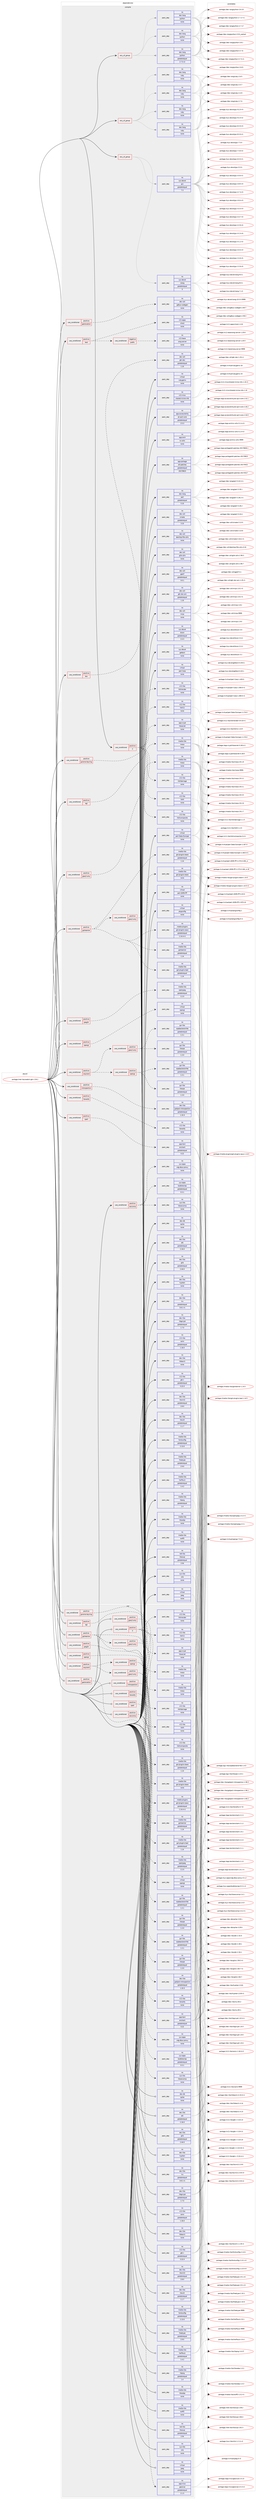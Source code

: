 digraph prolog {

# *************
# Graph options
# *************

newrank=true;
concentrate=true;
compound=true;
graph [rankdir=LR,fontname=Helvetica,fontsize=10,ranksep=1.5];#, ranksep=2.5, nodesep=0.2];
edge  [arrowhead=vee];
node  [fontname=Helvetica,fontsize=10];

# **********
# The ebuild
# **********

subgraph cluster_leftcol {
color=gray;
rank=same;
label=<<i>ebuild</i>>;
id [label="portage://net-libs/webkit-gtk-2.26.2", color=red, width=4, href="../net-libs/webkit-gtk-2.26.2.svg"];
}

# ****************
# The dependencies
# ****************

subgraph cluster_midcol {
color=gray;
label=<<i>dependencies</i>>;
subgraph cluster_compile {
fillcolor="#eeeeee";
style=filled;
label=<<i>compile</i>>;
subgraph any2190 {
dependency143558 [label=<<TABLE BORDER="0" CELLBORDER="1" CELLSPACING="0" CELLPADDING="4"><TR><TD CELLPADDING="10">any_of_group</TD></TR></TABLE>>, shape=none, color=red];subgraph pack112036 {
dependency143559 [label=<<TABLE BORDER="0" CELLBORDER="1" CELLSPACING="0" CELLPADDING="4" WIDTH="220"><TR><TD ROWSPAN="6" CELLPADDING="30">pack_dep</TD></TR><TR><TD WIDTH="110">no</TD></TR><TR><TD>dev-lang</TD></TR><TR><TD>python</TD></TR><TR><TD>none</TD></TR><TR><TD></TD></TR></TABLE>>, shape=none, color=blue];
}
dependency143558:e -> dependency143559:w [weight=20,style="dotted",arrowhead="oinv"];
subgraph pack112037 {
dependency143560 [label=<<TABLE BORDER="0" CELLBORDER="1" CELLSPACING="0" CELLPADDING="4" WIDTH="220"><TR><TD ROWSPAN="6" CELLPADDING="30">pack_dep</TD></TR><TR><TD WIDTH="110">no</TD></TR><TR><TD>dev-lang</TD></TR><TR><TD>python</TD></TR><TR><TD>none</TD></TR><TR><TD></TD></TR></TABLE>>, shape=none, color=blue];
}
dependency143558:e -> dependency143560:w [weight=20,style="dotted",arrowhead="oinv"];
subgraph pack112038 {
dependency143561 [label=<<TABLE BORDER="0" CELLBORDER="1" CELLSPACING="0" CELLPADDING="4" WIDTH="220"><TR><TD ROWSPAN="6" CELLPADDING="30">pack_dep</TD></TR><TR><TD WIDTH="110">no</TD></TR><TR><TD>dev-lang</TD></TR><TR><TD>python</TD></TR><TR><TD>greaterequal</TD></TR><TR><TD>2.7.5-r2</TD></TR></TABLE>>, shape=none, color=blue];
}
dependency143558:e -> dependency143561:w [weight=20,style="dotted",arrowhead="oinv"];
}
id:e -> dependency143558:w [weight=20,style="solid",arrowhead="vee"];
subgraph any2191 {
dependency143562 [label=<<TABLE BORDER="0" CELLBORDER="1" CELLSPACING="0" CELLPADDING="4"><TR><TD CELLPADDING="10">any_of_group</TD></TR></TABLE>>, shape=none, color=red];subgraph pack112039 {
dependency143563 [label=<<TABLE BORDER="0" CELLBORDER="1" CELLSPACING="0" CELLPADDING="4" WIDTH="220"><TR><TD ROWSPAN="6" CELLPADDING="30">pack_dep</TD></TR><TR><TD WIDTH="110">no</TD></TR><TR><TD>dev-lang</TD></TR><TR><TD>ruby</TD></TR><TR><TD>none</TD></TR><TR><TD></TD></TR></TABLE>>, shape=none, color=blue];
}
dependency143562:e -> dependency143563:w [weight=20,style="dotted",arrowhead="oinv"];
subgraph pack112040 {
dependency143564 [label=<<TABLE BORDER="0" CELLBORDER="1" CELLSPACING="0" CELLPADDING="4" WIDTH="220"><TR><TD ROWSPAN="6" CELLPADDING="30">pack_dep</TD></TR><TR><TD WIDTH="110">no</TD></TR><TR><TD>dev-lang</TD></TR><TR><TD>ruby</TD></TR><TR><TD>none</TD></TR><TR><TD></TD></TR></TABLE>>, shape=none, color=blue];
}
dependency143562:e -> dependency143564:w [weight=20,style="dotted",arrowhead="oinv"];
subgraph pack112041 {
dependency143565 [label=<<TABLE BORDER="0" CELLBORDER="1" CELLSPACING="0" CELLPADDING="4" WIDTH="220"><TR><TD ROWSPAN="6" CELLPADDING="30">pack_dep</TD></TR><TR><TD WIDTH="110">no</TD></TR><TR><TD>dev-lang</TD></TR><TR><TD>ruby</TD></TR><TR><TD>none</TD></TR><TR><TD></TD></TR></TABLE>>, shape=none, color=blue];
}
dependency143562:e -> dependency143565:w [weight=20,style="dotted",arrowhead="oinv"];
subgraph pack112042 {
dependency143566 [label=<<TABLE BORDER="0" CELLBORDER="1" CELLSPACING="0" CELLPADDING="4" WIDTH="220"><TR><TD ROWSPAN="6" CELLPADDING="30">pack_dep</TD></TR><TR><TD WIDTH="110">no</TD></TR><TR><TD>dev-lang</TD></TR><TR><TD>ruby</TD></TR><TR><TD>none</TD></TR><TR><TD></TD></TR></TABLE>>, shape=none, color=blue];
}
dependency143562:e -> dependency143566:w [weight=20,style="dotted",arrowhead="oinv"];
}
id:e -> dependency143562:w [weight=20,style="solid",arrowhead="vee"];
subgraph any2192 {
dependency143567 [label=<<TABLE BORDER="0" CELLBORDER="1" CELLSPACING="0" CELLPADDING="4"><TR><TD CELLPADDING="10">any_of_group</TD></TR></TABLE>>, shape=none, color=red];subgraph pack112043 {
dependency143568 [label=<<TABLE BORDER="0" CELLBORDER="1" CELLSPACING="0" CELLPADDING="4" WIDTH="220"><TR><TD ROWSPAN="6" CELLPADDING="30">pack_dep</TD></TR><TR><TD WIDTH="110">no</TD></TR><TR><TD>sys-devel</TD></TR><TR><TD>gcc</TD></TR><TR><TD>greaterequal</TD></TR><TR><TD>7.3</TD></TR></TABLE>>, shape=none, color=blue];
}
dependency143567:e -> dependency143568:w [weight=20,style="dotted",arrowhead="oinv"];
subgraph pack112044 {
dependency143569 [label=<<TABLE BORDER="0" CELLBORDER="1" CELLSPACING="0" CELLPADDING="4" WIDTH="220"><TR><TD ROWSPAN="6" CELLPADDING="30">pack_dep</TD></TR><TR><TD WIDTH="110">no</TD></TR><TR><TD>sys-devel</TD></TR><TR><TD>clang</TD></TR><TR><TD>greaterequal</TD></TR><TR><TD>5</TD></TR></TABLE>>, shape=none, color=blue];
}
dependency143567:e -> dependency143569:w [weight=20,style="dotted",arrowhead="oinv"];
}
id:e -> dependency143567:w [weight=20,style="solid",arrowhead="vee"];
subgraph cond29197 {
dependency143570 [label=<<TABLE BORDER="0" CELLBORDER="1" CELLSPACING="0" CELLPADDING="4"><TR><TD ROWSPAN="3" CELLPADDING="10">use_conditional</TD></TR><TR><TD>positive</TD></TR><TR><TD>X</TD></TR></TABLE>>, shape=none, color=red];
subgraph pack112045 {
dependency143571 [label=<<TABLE BORDER="0" CELLBORDER="1" CELLSPACING="0" CELLPADDING="4" WIDTH="220"><TR><TD ROWSPAN="6" CELLPADDING="30">pack_dep</TD></TR><TR><TD WIDTH="110">no</TD></TR><TR><TD>x11-libs</TD></TR><TR><TD>libX11</TD></TR><TR><TD>none</TD></TR><TR><TD></TD></TR></TABLE>>, shape=none, color=blue];
}
dependency143570:e -> dependency143571:w [weight=20,style="dashed",arrowhead="vee"];
subgraph pack112046 {
dependency143572 [label=<<TABLE BORDER="0" CELLBORDER="1" CELLSPACING="0" CELLPADDING="4" WIDTH="220"><TR><TD ROWSPAN="6" CELLPADDING="30">pack_dep</TD></TR><TR><TD WIDTH="110">no</TD></TR><TR><TD>x11-libs</TD></TR><TR><TD>libXcomposite</TD></TR><TR><TD>none</TD></TR><TR><TD></TD></TR></TABLE>>, shape=none, color=blue];
}
dependency143570:e -> dependency143572:w [weight=20,style="dashed",arrowhead="vee"];
subgraph pack112047 {
dependency143573 [label=<<TABLE BORDER="0" CELLBORDER="1" CELLSPACING="0" CELLPADDING="4" WIDTH="220"><TR><TD ROWSPAN="6" CELLPADDING="30">pack_dep</TD></TR><TR><TD WIDTH="110">no</TD></TR><TR><TD>x11-libs</TD></TR><TR><TD>libXdamage</TD></TR><TR><TD>none</TD></TR><TR><TD></TD></TR></TABLE>>, shape=none, color=blue];
}
dependency143570:e -> dependency143573:w [weight=20,style="dashed",arrowhead="vee"];
subgraph pack112048 {
dependency143574 [label=<<TABLE BORDER="0" CELLBORDER="1" CELLSPACING="0" CELLPADDING="4" WIDTH="220"><TR><TD ROWSPAN="6" CELLPADDING="30">pack_dep</TD></TR><TR><TD WIDTH="110">no</TD></TR><TR><TD>x11-libs</TD></TR><TR><TD>libXrender</TD></TR><TR><TD>none</TD></TR><TR><TD></TD></TR></TABLE>>, shape=none, color=blue];
}
dependency143570:e -> dependency143574:w [weight=20,style="dashed",arrowhead="vee"];
subgraph pack112049 {
dependency143575 [label=<<TABLE BORDER="0" CELLBORDER="1" CELLSPACING="0" CELLPADDING="4" WIDTH="220"><TR><TD ROWSPAN="6" CELLPADDING="30">pack_dep</TD></TR><TR><TD WIDTH="110">no</TD></TR><TR><TD>x11-libs</TD></TR><TR><TD>libXt</TD></TR><TR><TD>none</TD></TR><TR><TD></TD></TR></TABLE>>, shape=none, color=blue];
}
dependency143570:e -> dependency143575:w [weight=20,style="dashed",arrowhead="vee"];
}
id:e -> dependency143570:w [weight=20,style="solid",arrowhead="vee"];
subgraph cond29198 {
dependency143576 [label=<<TABLE BORDER="0" CELLBORDER="1" CELLSPACING="0" CELLPADDING="4"><TR><TD ROWSPAN="3" CELLPADDING="10">use_conditional</TD></TR><TR><TD>positive</TD></TR><TR><TD>doc</TD></TR></TABLE>>, shape=none, color=red];
subgraph pack112050 {
dependency143577 [label=<<TABLE BORDER="0" CELLBORDER="1" CELLSPACING="0" CELLPADDING="4" WIDTH="220"><TR><TD ROWSPAN="6" CELLPADDING="30">pack_dep</TD></TR><TR><TD WIDTH="110">no</TD></TR><TR><TD>dev-util</TD></TR><TR><TD>gtk-doc</TD></TR><TR><TD>greaterequal</TD></TR><TR><TD>1.10</TD></TR></TABLE>>, shape=none, color=blue];
}
dependency143576:e -> dependency143577:w [weight=20,style="dashed",arrowhead="vee"];
}
id:e -> dependency143576:w [weight=20,style="solid",arrowhead="vee"];
subgraph cond29199 {
dependency143578 [label=<<TABLE BORDER="0" CELLBORDER="1" CELLSPACING="0" CELLPADDING="4"><TR><TD ROWSPAN="3" CELLPADDING="10">use_conditional</TD></TR><TR><TD>positive</TD></TR><TR><TD>egl</TD></TR></TABLE>>, shape=none, color=red];
subgraph pack112051 {
dependency143579 [label=<<TABLE BORDER="0" CELLBORDER="1" CELLSPACING="0" CELLPADDING="4" WIDTH="220"><TR><TD ROWSPAN="6" CELLPADDING="30">pack_dep</TD></TR><TR><TD WIDTH="110">no</TD></TR><TR><TD>media-libs</TD></TR><TR><TD>mesa</TD></TR><TR><TD>none</TD></TR><TR><TD></TD></TR></TABLE>>, shape=none, color=blue];
}
dependency143578:e -> dependency143579:w [weight=20,style="dashed",arrowhead="vee"];
}
id:e -> dependency143578:w [weight=20,style="solid",arrowhead="vee"];
subgraph cond29200 {
dependency143580 [label=<<TABLE BORDER="0" CELLBORDER="1" CELLSPACING="0" CELLPADDING="4"><TR><TD ROWSPAN="3" CELLPADDING="10">use_conditional</TD></TR><TR><TD>positive</TD></TR><TR><TD>geolocation</TD></TR></TABLE>>, shape=none, color=red];
subgraph pack112052 {
dependency143581 [label=<<TABLE BORDER="0" CELLBORDER="1" CELLSPACING="0" CELLPADDING="4" WIDTH="220"><TR><TD ROWSPAN="6" CELLPADDING="30">pack_dep</TD></TR><TR><TD WIDTH="110">no</TD></TR><TR><TD>dev-util</TD></TR><TR><TD>gdbus-codegen</TD></TR><TR><TD>none</TD></TR><TR><TD></TD></TR></TABLE>>, shape=none, color=blue];
}
dependency143580:e -> dependency143581:w [weight=20,style="dashed",arrowhead="vee"];
}
id:e -> dependency143580:w [weight=20,style="solid",arrowhead="vee"];
subgraph cond29201 {
dependency143582 [label=<<TABLE BORDER="0" CELLBORDER="1" CELLSPACING="0" CELLPADDING="4"><TR><TD ROWSPAN="3" CELLPADDING="10">use_conditional</TD></TR><TR><TD>positive</TD></TR><TR><TD>gles2-only</TD></TR></TABLE>>, shape=none, color=red];
subgraph pack112053 {
dependency143583 [label=<<TABLE BORDER="0" CELLBORDER="1" CELLSPACING="0" CELLPADDING="4" WIDTH="220"><TR><TD ROWSPAN="6" CELLPADDING="30">pack_dep</TD></TR><TR><TD WIDTH="110">no</TD></TR><TR><TD>media-libs</TD></TR><TR><TD>mesa</TD></TR><TR><TD>none</TD></TR><TR><TD></TD></TR></TABLE>>, shape=none, color=blue];
}
dependency143582:e -> dependency143583:w [weight=20,style="dashed",arrowhead="vee"];
}
id:e -> dependency143582:w [weight=20,style="solid",arrowhead="vee"];
subgraph cond29202 {
dependency143584 [label=<<TABLE BORDER="0" CELLBORDER="1" CELLSPACING="0" CELLPADDING="4"><TR><TD ROWSPAN="3" CELLPADDING="10">use_conditional</TD></TR><TR><TD>positive</TD></TR><TR><TD>gnome-keyring</TD></TR></TABLE>>, shape=none, color=red];
subgraph pack112054 {
dependency143585 [label=<<TABLE BORDER="0" CELLBORDER="1" CELLSPACING="0" CELLPADDING="4" WIDTH="220"><TR><TD ROWSPAN="6" CELLPADDING="30">pack_dep</TD></TR><TR><TD WIDTH="110">no</TD></TR><TR><TD>app-crypt</TD></TR><TR><TD>libsecret</TD></TR><TR><TD>none</TD></TR><TR><TD></TD></TR></TABLE>>, shape=none, color=blue];
}
dependency143584:e -> dependency143585:w [weight=20,style="dashed",arrowhead="vee"];
}
id:e -> dependency143584:w [weight=20,style="solid",arrowhead="vee"];
subgraph cond29203 {
dependency143586 [label=<<TABLE BORDER="0" CELLBORDER="1" CELLSPACING="0" CELLPADDING="4"><TR><TD ROWSPAN="3" CELLPADDING="10">use_conditional</TD></TR><TR><TD>positive</TD></TR><TR><TD>gstreamer</TD></TR></TABLE>>, shape=none, color=red];
subgraph pack112055 {
dependency143587 [label=<<TABLE BORDER="0" CELLBORDER="1" CELLSPACING="0" CELLPADDING="4" WIDTH="220"><TR><TD ROWSPAN="6" CELLPADDING="30">pack_dep</TD></TR><TR><TD WIDTH="110">no</TD></TR><TR><TD>media-libs</TD></TR><TR><TD>gstreamer</TD></TR><TR><TD>greaterequal</TD></TR><TR><TD>1.14</TD></TR></TABLE>>, shape=none, color=blue];
}
dependency143586:e -> dependency143587:w [weight=20,style="dashed",arrowhead="vee"];
subgraph pack112056 {
dependency143588 [label=<<TABLE BORDER="0" CELLBORDER="1" CELLSPACING="0" CELLPADDING="4" WIDTH="220"><TR><TD ROWSPAN="6" CELLPADDING="30">pack_dep</TD></TR><TR><TD WIDTH="110">no</TD></TR><TR><TD>media-libs</TD></TR><TR><TD>gst-plugins-base</TD></TR><TR><TD>greaterequal</TD></TR><TR><TD>1.14</TD></TR></TABLE>>, shape=none, color=blue];
}
dependency143586:e -> dependency143588:w [weight=20,style="dashed",arrowhead="vee"];
subgraph cond29204 {
dependency143589 [label=<<TABLE BORDER="0" CELLBORDER="1" CELLSPACING="0" CELLPADDING="4"><TR><TD ROWSPAN="3" CELLPADDING="10">use_conditional</TD></TR><TR><TD>positive</TD></TR><TR><TD>gles2-only</TD></TR></TABLE>>, shape=none, color=red];
subgraph pack112057 {
dependency143590 [label=<<TABLE BORDER="0" CELLBORDER="1" CELLSPACING="0" CELLPADDING="4" WIDTH="220"><TR><TD ROWSPAN="6" CELLPADDING="30">pack_dep</TD></TR><TR><TD WIDTH="110">no</TD></TR><TR><TD>media-libs</TD></TR><TR><TD>gst-plugins-base</TD></TR><TR><TD>none</TD></TR><TR><TD></TD></TR></TABLE>>, shape=none, color=blue];
}
dependency143589:e -> dependency143590:w [weight=20,style="dashed",arrowhead="vee"];
}
dependency143586:e -> dependency143589:w [weight=20,style="dashed",arrowhead="vee"];
subgraph pack112058 {
dependency143591 [label=<<TABLE BORDER="0" CELLBORDER="1" CELLSPACING="0" CELLPADDING="4" WIDTH="220"><TR><TD ROWSPAN="6" CELLPADDING="30">pack_dep</TD></TR><TR><TD WIDTH="110">no</TD></TR><TR><TD>media-plugins</TD></TR><TR><TD>gst-plugins-opus</TD></TR><TR><TD>greaterequal</TD></TR><TR><TD>1.14.4-r1</TD></TR></TABLE>>, shape=none, color=blue];
}
dependency143586:e -> dependency143591:w [weight=20,style="dashed",arrowhead="vee"];
subgraph pack112059 {
dependency143592 [label=<<TABLE BORDER="0" CELLBORDER="1" CELLSPACING="0" CELLPADDING="4" WIDTH="220"><TR><TD ROWSPAN="6" CELLPADDING="30">pack_dep</TD></TR><TR><TD WIDTH="110">no</TD></TR><TR><TD>media-libs</TD></TR><TR><TD>gst-plugins-bad</TD></TR><TR><TD>greaterequal</TD></TR><TR><TD>1.14</TD></TR></TABLE>>, shape=none, color=blue];
}
dependency143586:e -> dependency143592:w [weight=20,style="dashed",arrowhead="vee"];
}
id:e -> dependency143586:w [weight=20,style="solid",arrowhead="vee"];
subgraph cond29205 {
dependency143593 [label=<<TABLE BORDER="0" CELLBORDER="1" CELLSPACING="0" CELLPADDING="4"><TR><TD ROWSPAN="3" CELLPADDING="10">use_conditional</TD></TR><TR><TD>positive</TD></TR><TR><TD>introspection</TD></TR></TABLE>>, shape=none, color=red];
subgraph pack112060 {
dependency143594 [label=<<TABLE BORDER="0" CELLBORDER="1" CELLSPACING="0" CELLPADDING="4" WIDTH="220"><TR><TD ROWSPAN="6" CELLPADDING="30">pack_dep</TD></TR><TR><TD WIDTH="110">no</TD></TR><TR><TD>dev-libs</TD></TR><TR><TD>gobject-introspection</TD></TR><TR><TD>greaterequal</TD></TR><TR><TD>1.32.0</TD></TR></TABLE>>, shape=none, color=blue];
}
dependency143593:e -> dependency143594:w [weight=20,style="dashed",arrowhead="vee"];
}
id:e -> dependency143593:w [weight=20,style="solid",arrowhead="vee"];
subgraph cond29206 {
dependency143595 [label=<<TABLE BORDER="0" CELLBORDER="1" CELLSPACING="0" CELLPADDING="4"><TR><TD ROWSPAN="3" CELLPADDING="10">use_conditional</TD></TR><TR><TD>positive</TD></TR><TR><TD>jpeg2k</TD></TR></TABLE>>, shape=none, color=red];
subgraph pack112061 {
dependency143596 [label=<<TABLE BORDER="0" CELLBORDER="1" CELLSPACING="0" CELLPADDING="4" WIDTH="220"><TR><TD ROWSPAN="6" CELLPADDING="30">pack_dep</TD></TR><TR><TD WIDTH="110">no</TD></TR><TR><TD>media-libs</TD></TR><TR><TD>openjpeg</TD></TR><TR><TD>greaterequal</TD></TR><TR><TD>2.2.0</TD></TR></TABLE>>, shape=none, color=blue];
}
dependency143595:e -> dependency143596:w [weight=20,style="dashed",arrowhead="vee"];
}
id:e -> dependency143595:w [weight=20,style="solid",arrowhead="vee"];
subgraph cond29207 {
dependency143597 [label=<<TABLE BORDER="0" CELLBORDER="1" CELLSPACING="0" CELLPADDING="4"><TR><TD ROWSPAN="3" CELLPADDING="10">use_conditional</TD></TR><TR><TD>positive</TD></TR><TR><TD>libnotify</TD></TR></TABLE>>, shape=none, color=red];
subgraph pack112062 {
dependency143598 [label=<<TABLE BORDER="0" CELLBORDER="1" CELLSPACING="0" CELLPADDING="4" WIDTH="220"><TR><TD ROWSPAN="6" CELLPADDING="30">pack_dep</TD></TR><TR><TD WIDTH="110">no</TD></TR><TR><TD>x11-libs</TD></TR><TR><TD>libnotify</TD></TR><TR><TD>none</TD></TR><TR><TD></TD></TR></TABLE>>, shape=none, color=blue];
}
dependency143597:e -> dependency143598:w [weight=20,style="dashed",arrowhead="vee"];
}
id:e -> dependency143597:w [weight=20,style="solid",arrowhead="vee"];
subgraph cond29208 {
dependency143599 [label=<<TABLE BORDER="0" CELLBORDER="1" CELLSPACING="0" CELLPADDING="4"><TR><TD ROWSPAN="3" CELLPADDING="10">use_conditional</TD></TR><TR><TD>positive</TD></TR><TR><TD>opengl</TD></TR></TABLE>>, shape=none, color=red];
subgraph pack112063 {
dependency143600 [label=<<TABLE BORDER="0" CELLBORDER="1" CELLSPACING="0" CELLPADDING="4" WIDTH="220"><TR><TD ROWSPAN="6" CELLPADDING="30">pack_dep</TD></TR><TR><TD WIDTH="110">no</TD></TR><TR><TD>virtual</TD></TR><TR><TD>opengl</TD></TR><TR><TD>none</TD></TR><TR><TD></TD></TR></TABLE>>, shape=none, color=blue];
}
dependency143599:e -> dependency143600:w [weight=20,style="dashed",arrowhead="vee"];
}
id:e -> dependency143599:w [weight=20,style="solid",arrowhead="vee"];
subgraph cond29209 {
dependency143601 [label=<<TABLE BORDER="0" CELLBORDER="1" CELLSPACING="0" CELLPADDING="4"><TR><TD ROWSPAN="3" CELLPADDING="10">use_conditional</TD></TR><TR><TD>positive</TD></TR><TR><TD>seccomp</TD></TR></TABLE>>, shape=none, color=red];
subgraph pack112064 {
dependency143602 [label=<<TABLE BORDER="0" CELLBORDER="1" CELLSPACING="0" CELLPADDING="4" WIDTH="220"><TR><TD ROWSPAN="6" CELLPADDING="30">pack_dep</TD></TR><TR><TD WIDTH="110">no</TD></TR><TR><TD>sys-apps</TD></TR><TR><TD>bubblewrap</TD></TR><TR><TD>greaterequal</TD></TR><TR><TD>0.3.1</TD></TR></TABLE>>, shape=none, color=blue];
}
dependency143601:e -> dependency143602:w [weight=20,style="dashed",arrowhead="vee"];
subgraph pack112065 {
dependency143603 [label=<<TABLE BORDER="0" CELLBORDER="1" CELLSPACING="0" CELLPADDING="4" WIDTH="220"><TR><TD ROWSPAN="6" CELLPADDING="30">pack_dep</TD></TR><TR><TD WIDTH="110">no</TD></TR><TR><TD>sys-libs</TD></TR><TR><TD>libseccomp</TD></TR><TR><TD>none</TD></TR><TR><TD></TD></TR></TABLE>>, shape=none, color=blue];
}
dependency143601:e -> dependency143603:w [weight=20,style="dashed",arrowhead="vee"];
subgraph pack112066 {
dependency143604 [label=<<TABLE BORDER="0" CELLBORDER="1" CELLSPACING="0" CELLPADDING="4" WIDTH="220"><TR><TD ROWSPAN="6" CELLPADDING="30">pack_dep</TD></TR><TR><TD WIDTH="110">no</TD></TR><TR><TD>sys-apps</TD></TR><TR><TD>xdg-dbus-proxy</TD></TR><TR><TD>none</TD></TR><TR><TD></TD></TR></TABLE>>, shape=none, color=blue];
}
dependency143601:e -> dependency143604:w [weight=20,style="dashed",arrowhead="vee"];
}
id:e -> dependency143601:w [weight=20,style="solid",arrowhead="vee"];
subgraph cond29210 {
dependency143605 [label=<<TABLE BORDER="0" CELLBORDER="1" CELLSPACING="0" CELLPADDING="4"><TR><TD ROWSPAN="3" CELLPADDING="10">use_conditional</TD></TR><TR><TD>positive</TD></TR><TR><TD>spell</TD></TR></TABLE>>, shape=none, color=red];
subgraph pack112067 {
dependency143606 [label=<<TABLE BORDER="0" CELLBORDER="1" CELLSPACING="0" CELLPADDING="4" WIDTH="220"><TR><TD ROWSPAN="6" CELLPADDING="30">pack_dep</TD></TR><TR><TD WIDTH="110">no</TD></TR><TR><TD>app-text</TD></TR><TR><TD>enchant</TD></TR><TR><TD>greaterequal</TD></TR><TR><TD>0.22</TD></TR></TABLE>>, shape=none, color=blue];
}
dependency143605:e -> dependency143606:w [weight=20,style="dashed",arrowhead="vee"];
}
id:e -> dependency143605:w [weight=20,style="solid",arrowhead="vee"];
subgraph cond29211 {
dependency143607 [label=<<TABLE BORDER="0" CELLBORDER="1" CELLSPACING="0" CELLPADDING="4"><TR><TD ROWSPAN="3" CELLPADDING="10">use_conditional</TD></TR><TR><TD>positive</TD></TR><TR><TD>test</TD></TR></TABLE>>, shape=none, color=red];
subgraph cond29212 {
dependency143608 [label=<<TABLE BORDER="0" CELLBORDER="1" CELLSPACING="0" CELLPADDING="4"><TR><TD ROWSPAN="3" CELLPADDING="10">use_conditional</TD></TR><TR><TD>negative</TD></TR><TR><TD>prefix</TD></TR></TABLE>>, shape=none, color=red];
subgraph pack112068 {
dependency143609 [label=<<TABLE BORDER="0" CELLBORDER="1" CELLSPACING="0" CELLPADDING="4" WIDTH="220"><TR><TD ROWSPAN="6" CELLPADDING="30">pack_dep</TD></TR><TR><TD WIDTH="110">no</TD></TR><TR><TD>x11-base</TD></TR><TR><TD>xorg-server</TD></TR><TR><TD>none</TD></TR><TR><TD></TD></TR></TABLE>>, shape=none, color=blue];
}
dependency143608:e -> dependency143609:w [weight=20,style="dashed",arrowhead="vee"];
}
dependency143607:e -> dependency143608:w [weight=20,style="dashed",arrowhead="vee"];
subgraph pack112069 {
dependency143610 [label=<<TABLE BORDER="0" CELLBORDER="1" CELLSPACING="0" CELLPADDING="4" WIDTH="220"><TR><TD ROWSPAN="6" CELLPADDING="30">pack_dep</TD></TR><TR><TD WIDTH="110">no</TD></TR><TR><TD>x11-apps</TD></TR><TR><TD>xhost</TD></TR><TR><TD>none</TD></TR><TR><TD></TD></TR></TABLE>>, shape=none, color=blue];
}
dependency143607:e -> dependency143610:w [weight=20,style="dashed",arrowhead="vee"];
}
id:e -> dependency143607:w [weight=20,style="solid",arrowhead="vee"];
subgraph cond29213 {
dependency143611 [label=<<TABLE BORDER="0" CELLBORDER="1" CELLSPACING="0" CELLPADDING="4"><TR><TD ROWSPAN="3" CELLPADDING="10">use_conditional</TD></TR><TR><TD>positive</TD></TR><TR><TD>wayland</TD></TR></TABLE>>, shape=none, color=red];
subgraph cond29214 {
dependency143612 [label=<<TABLE BORDER="0" CELLBORDER="1" CELLSPACING="0" CELLPADDING="4"><TR><TD ROWSPAN="3" CELLPADDING="10">use_conditional</TD></TR><TR><TD>positive</TD></TR><TR><TD>opengl</TD></TR></TABLE>>, shape=none, color=red];
subgraph pack112070 {
dependency143613 [label=<<TABLE BORDER="0" CELLBORDER="1" CELLSPACING="0" CELLPADDING="4" WIDTH="220"><TR><TD ROWSPAN="6" CELLPADDING="30">pack_dep</TD></TR><TR><TD WIDTH="110">no</TD></TR><TR><TD>gui-libs</TD></TR><TR><TD>libwpe</TD></TR><TR><TD>greaterequal</TD></TR><TR><TD>1.3.0</TD></TR></TABLE>>, shape=none, color=blue];
}
dependency143612:e -> dependency143613:w [weight=20,style="dashed",arrowhead="vee"];
subgraph pack112071 {
dependency143614 [label=<<TABLE BORDER="0" CELLBORDER="1" CELLSPACING="0" CELLPADDING="4" WIDTH="220"><TR><TD ROWSPAN="6" CELLPADDING="30">pack_dep</TD></TR><TR><TD WIDTH="110">no</TD></TR><TR><TD>gui-libs</TD></TR><TR><TD>wpebackend-fdo</TD></TR><TR><TD>greaterequal</TD></TR><TR><TD>1.3.1</TD></TR></TABLE>>, shape=none, color=blue];
}
dependency143612:e -> dependency143614:w [weight=20,style="dashed",arrowhead="vee"];
}
dependency143611:e -> dependency143612:w [weight=20,style="dashed",arrowhead="vee"];
subgraph cond29215 {
dependency143615 [label=<<TABLE BORDER="0" CELLBORDER="1" CELLSPACING="0" CELLPADDING="4"><TR><TD ROWSPAN="3" CELLPADDING="10">use_conditional</TD></TR><TR><TD>positive</TD></TR><TR><TD>gles2-only</TD></TR></TABLE>>, shape=none, color=red];
subgraph pack112072 {
dependency143616 [label=<<TABLE BORDER="0" CELLBORDER="1" CELLSPACING="0" CELLPADDING="4" WIDTH="220"><TR><TD ROWSPAN="6" CELLPADDING="30">pack_dep</TD></TR><TR><TD WIDTH="110">no</TD></TR><TR><TD>gui-libs</TD></TR><TR><TD>libwpe</TD></TR><TR><TD>greaterequal</TD></TR><TR><TD>1.3.0</TD></TR></TABLE>>, shape=none, color=blue];
}
dependency143615:e -> dependency143616:w [weight=20,style="dashed",arrowhead="vee"];
subgraph pack112073 {
dependency143617 [label=<<TABLE BORDER="0" CELLBORDER="1" CELLSPACING="0" CELLPADDING="4" WIDTH="220"><TR><TD ROWSPAN="6" CELLPADDING="30">pack_dep</TD></TR><TR><TD WIDTH="110">no</TD></TR><TR><TD>gui-libs</TD></TR><TR><TD>wpebackend-fdo</TD></TR><TR><TD>greaterequal</TD></TR><TR><TD>1.3.1</TD></TR></TABLE>>, shape=none, color=blue];
}
dependency143615:e -> dependency143617:w [weight=20,style="dashed",arrowhead="vee"];
}
dependency143611:e -> dependency143615:w [weight=20,style="dashed",arrowhead="vee"];
}
id:e -> dependency143611:w [weight=20,style="solid",arrowhead="vee"];
subgraph pack112074 {
dependency143618 [label=<<TABLE BORDER="0" CELLBORDER="1" CELLSPACING="0" CELLPADDING="4" WIDTH="220"><TR><TD ROWSPAN="6" CELLPADDING="30">pack_dep</TD></TR><TR><TD WIDTH="110">no</TD></TR><TR><TD>app-accessibility</TD></TR><TR><TD>at-spi2-core</TD></TR><TR><TD>greaterequal</TD></TR><TR><TD>2.5.3</TD></TR></TABLE>>, shape=none, color=blue];
}
id:e -> dependency143618:w [weight=20,style="solid",arrowhead="vee"];
subgraph pack112075 {
dependency143619 [label=<<TABLE BORDER="0" CELLBORDER="1" CELLSPACING="0" CELLPADDING="4" WIDTH="220"><TR><TD ROWSPAN="6" CELLPADDING="30">pack_dep</TD></TR><TR><TD WIDTH="110">no</TD></TR><TR><TD>app-arch</TD></TR><TR><TD>xz-utils</TD></TR><TR><TD>none</TD></TR><TR><TD></TD></TR></TABLE>>, shape=none, color=blue];
}
id:e -> dependency143619:w [weight=20,style="solid",arrowhead="vee"];
subgraph pack112076 {
dependency143620 [label=<<TABLE BORDER="0" CELLBORDER="1" CELLSPACING="0" CELLPADDING="4" WIDTH="220"><TR><TD ROWSPAN="6" CELLPADDING="30">pack_dep</TD></TR><TR><TD WIDTH="110">no</TD></TR><TR><TD>app-portage</TD></TR><TR><TD>elt-patches</TD></TR><TR><TD>greaterequal</TD></TR><TR><TD>20170815</TD></TR></TABLE>>, shape=none, color=blue];
}
id:e -> dependency143620:w [weight=20,style="solid",arrowhead="vee"];
subgraph pack112077 {
dependency143621 [label=<<TABLE BORDER="0" CELLBORDER="1" CELLSPACING="0" CELLPADDING="4" WIDTH="220"><TR><TD ROWSPAN="6" CELLPADDING="30">pack_dep</TD></TR><TR><TD WIDTH="110">no</TD></TR><TR><TD>dev-db</TD></TR><TR><TD>sqlite</TD></TR><TR><TD>none</TD></TR><TR><TD></TD></TR></TABLE>>, shape=none, color=blue];
}
id:e -> dependency143621:w [weight=20,style="solid",arrowhead="vee"];
subgraph pack112078 {
dependency143622 [label=<<TABLE BORDER="0" CELLBORDER="1" CELLSPACING="0" CELLPADDING="4" WIDTH="220"><TR><TD ROWSPAN="6" CELLPADDING="30">pack_dep</TD></TR><TR><TD WIDTH="110">no</TD></TR><TR><TD>dev-lang</TD></TR><TR><TD>perl</TD></TR><TR><TD>greaterequal</TD></TR><TR><TD>5.10</TD></TR></TABLE>>, shape=none, color=blue];
}
id:e -> dependency143622:w [weight=20,style="solid",arrowhead="vee"];
subgraph pack112079 {
dependency143623 [label=<<TABLE BORDER="0" CELLBORDER="1" CELLSPACING="0" CELLPADDING="4" WIDTH="220"><TR><TD ROWSPAN="6" CELLPADDING="30">pack_dep</TD></TR><TR><TD WIDTH="110">no</TD></TR><TR><TD>dev-libs</TD></TR><TR><TD>atk</TD></TR><TR><TD>greaterequal</TD></TR><TR><TD>2.16.0</TD></TR></TABLE>>, shape=none, color=blue];
}
id:e -> dependency143623:w [weight=20,style="solid",arrowhead="vee"];
subgraph pack112080 {
dependency143624 [label=<<TABLE BORDER="0" CELLBORDER="1" CELLSPACING="0" CELLPADDING="4" WIDTH="220"><TR><TD ROWSPAN="6" CELLPADDING="30">pack_dep</TD></TR><TR><TD WIDTH="110">no</TD></TR><TR><TD>dev-libs</TD></TR><TR><TD>glib</TD></TR><TR><TD>greaterequal</TD></TR><TR><TD>2.44.0</TD></TR></TABLE>>, shape=none, color=blue];
}
id:e -> dependency143624:w [weight=20,style="solid",arrowhead="vee"];
subgraph pack112081 {
dependency143625 [label=<<TABLE BORDER="0" CELLBORDER="1" CELLSPACING="0" CELLPADDING="4" WIDTH="220"><TR><TD ROWSPAN="6" CELLPADDING="30">pack_dep</TD></TR><TR><TD WIDTH="110">no</TD></TR><TR><TD>dev-libs</TD></TR><TR><TD>hyphen</TD></TR><TR><TD>none</TD></TR><TR><TD></TD></TR></TABLE>>, shape=none, color=blue];
}
id:e -> dependency143625:w [weight=20,style="solid",arrowhead="vee"];
subgraph pack112082 {
dependency143626 [label=<<TABLE BORDER="0" CELLBORDER="1" CELLSPACING="0" CELLPADDING="4" WIDTH="220"><TR><TD ROWSPAN="6" CELLPADDING="30">pack_dep</TD></TR><TR><TD WIDTH="110">no</TD></TR><TR><TD>dev-libs</TD></TR><TR><TD>icu</TD></TR><TR><TD>greaterequal</TD></TR><TR><TD>3.8.1-r1</TD></TR></TABLE>>, shape=none, color=blue];
}
id:e -> dependency143626:w [weight=20,style="solid",arrowhead="vee"];
subgraph pack112083 {
dependency143627 [label=<<TABLE BORDER="0" CELLBORDER="1" CELLSPACING="0" CELLPADDING="4" WIDTH="220"><TR><TD ROWSPAN="6" CELLPADDING="30">pack_dep</TD></TR><TR><TD WIDTH="110">no</TD></TR><TR><TD>dev-libs</TD></TR><TR><TD>libgcrypt</TD></TR><TR><TD>greaterequal</TD></TR><TR><TD>1.7.0</TD></TR></TABLE>>, shape=none, color=blue];
}
id:e -> dependency143627:w [weight=20,style="solid",arrowhead="vee"];
subgraph pack112084 {
dependency143628 [label=<<TABLE BORDER="0" CELLBORDER="1" CELLSPACING="0" CELLPADDING="4" WIDTH="220"><TR><TD ROWSPAN="6" CELLPADDING="30">pack_dep</TD></TR><TR><TD WIDTH="110">no</TD></TR><TR><TD>dev-libs</TD></TR><TR><TD>libtasn1</TD></TR><TR><TD>none</TD></TR><TR><TD></TD></TR></TABLE>>, shape=none, color=blue];
}
id:e -> dependency143628:w [weight=20,style="solid",arrowhead="vee"];
subgraph pack112085 {
dependency143629 [label=<<TABLE BORDER="0" CELLBORDER="1" CELLSPACING="0" CELLPADDING="4" WIDTH="220"><TR><TD ROWSPAN="6" CELLPADDING="30">pack_dep</TD></TR><TR><TD WIDTH="110">no</TD></TR><TR><TD>dev-libs</TD></TR><TR><TD>libxml2</TD></TR><TR><TD>greaterequal</TD></TR><TR><TD>2.8.0</TD></TR></TABLE>>, shape=none, color=blue];
}
id:e -> dependency143629:w [weight=20,style="solid",arrowhead="vee"];
subgraph pack112086 {
dependency143630 [label=<<TABLE BORDER="0" CELLBORDER="1" CELLSPACING="0" CELLPADDING="4" WIDTH="220"><TR><TD ROWSPAN="6" CELLPADDING="30">pack_dep</TD></TR><TR><TD WIDTH="110">no</TD></TR><TR><TD>dev-libs</TD></TR><TR><TD>libxslt</TD></TR><TR><TD>greaterequal</TD></TR><TR><TD>1.1.7</TD></TR></TABLE>>, shape=none, color=blue];
}
id:e -> dependency143630:w [weight=20,style="solid",arrowhead="vee"];
subgraph pack112087 {
dependency143631 [label=<<TABLE BORDER="0" CELLBORDER="1" CELLSPACING="0" CELLPADDING="4" WIDTH="220"><TR><TD ROWSPAN="6" CELLPADDING="30">pack_dep</TD></TR><TR><TD WIDTH="110">no</TD></TR><TR><TD>dev-util</TD></TR><TR><TD>cmake</TD></TR><TR><TD>greaterequal</TD></TR><TR><TD>3.10</TD></TR></TABLE>>, shape=none, color=blue];
}
id:e -> dependency143631:w [weight=20,style="solid",arrowhead="vee"];
subgraph pack112088 {
dependency143632 [label=<<TABLE BORDER="0" CELLBORDER="1" CELLSPACING="0" CELLPADDING="4" WIDTH="220"><TR><TD ROWSPAN="6" CELLPADDING="30">pack_dep</TD></TR><TR><TD WIDTH="110">no</TD></TR><TR><TD>dev-util</TD></TR><TR><TD>desktop-file-utils</TD></TR><TR><TD>none</TD></TR><TR><TD></TD></TR></TABLE>>, shape=none, color=blue];
}
id:e -> dependency143632:w [weight=20,style="solid",arrowhead="vee"];
subgraph pack112089 {
dependency143633 [label=<<TABLE BORDER="0" CELLBORDER="1" CELLSPACING="0" CELLPADDING="4" WIDTH="220"><TR><TD ROWSPAN="6" CELLPADDING="30">pack_dep</TD></TR><TR><TD WIDTH="110">no</TD></TR><TR><TD>dev-util</TD></TR><TR><TD>glib-utils</TD></TR><TR><TD>none</TD></TR><TR><TD></TD></TR></TABLE>>, shape=none, color=blue];
}
id:e -> dependency143633:w [weight=20,style="solid",arrowhead="vee"];
subgraph pack112090 {
dependency143634 [label=<<TABLE BORDER="0" CELLBORDER="1" CELLSPACING="0" CELLPADDING="4" WIDTH="220"><TR><TD ROWSPAN="6" CELLPADDING="30">pack_dep</TD></TR><TR><TD WIDTH="110">no</TD></TR><TR><TD>dev-util</TD></TR><TR><TD>gperf</TD></TR><TR><TD>greaterequal</TD></TR><TR><TD>3.0.1</TD></TR></TABLE>>, shape=none, color=blue];
}
id:e -> dependency143634:w [weight=20,style="solid",arrowhead="vee"];
subgraph pack112091 {
dependency143635 [label=<<TABLE BORDER="0" CELLBORDER="1" CELLSPACING="0" CELLPADDING="4" WIDTH="220"><TR><TD ROWSPAN="6" CELLPADDING="30">pack_dep</TD></TR><TR><TD WIDTH="110">no</TD></TR><TR><TD>dev-util</TD></TR><TR><TD>gtk-doc-am</TD></TR><TR><TD>greaterequal</TD></TR><TR><TD>1.10</TD></TR></TABLE>>, shape=none, color=blue];
}
id:e -> dependency143635:w [weight=20,style="solid",arrowhead="vee"];
subgraph pack112092 {
dependency143636 [label=<<TABLE BORDER="0" CELLBORDER="1" CELLSPACING="0" CELLPADDING="4" WIDTH="220"><TR><TD ROWSPAN="6" CELLPADDING="30">pack_dep</TD></TR><TR><TD WIDTH="110">no</TD></TR><TR><TD>dev-util</TD></TR><TR><TD>ninja</TD></TR><TR><TD>none</TD></TR><TR><TD></TD></TR></TABLE>>, shape=none, color=blue];
}
id:e -> dependency143636:w [weight=20,style="solid",arrowhead="vee"];
subgraph pack112093 {
dependency143637 [label=<<TABLE BORDER="0" CELLBORDER="1" CELLSPACING="0" CELLPADDING="4" WIDTH="220"><TR><TD ROWSPAN="6" CELLPADDING="30">pack_dep</TD></TR><TR><TD WIDTH="110">no</TD></TR><TR><TD>media-libs</TD></TR><TR><TD>fontconfig</TD></TR><TR><TD>greaterequal</TD></TR><TR><TD>2.13.0</TD></TR></TABLE>>, shape=none, color=blue];
}
id:e -> dependency143637:w [weight=20,style="solid",arrowhead="vee"];
subgraph pack112094 {
dependency143638 [label=<<TABLE BORDER="0" CELLBORDER="1" CELLSPACING="0" CELLPADDING="4" WIDTH="220"><TR><TD ROWSPAN="6" CELLPADDING="30">pack_dep</TD></TR><TR><TD WIDTH="110">no</TD></TR><TR><TD>media-libs</TD></TR><TR><TD>freetype</TD></TR><TR><TD>greaterequal</TD></TR><TR><TD>2.9.0</TD></TR></TABLE>>, shape=none, color=blue];
}
id:e -> dependency143638:w [weight=20,style="solid",arrowhead="vee"];
subgraph pack112095 {
dependency143639 [label=<<TABLE BORDER="0" CELLBORDER="1" CELLSPACING="0" CELLPADDING="4" WIDTH="220"><TR><TD ROWSPAN="6" CELLPADDING="30">pack_dep</TD></TR><TR><TD WIDTH="110">no</TD></TR><TR><TD>media-libs</TD></TR><TR><TD>harfbuzz</TD></TR><TR><TD>greaterequal</TD></TR><TR><TD>1.4.2</TD></TR></TABLE>>, shape=none, color=blue];
}
id:e -> dependency143639:w [weight=20,style="solid",arrowhead="vee"];
subgraph pack112096 {
dependency143640 [label=<<TABLE BORDER="0" CELLBORDER="1" CELLSPACING="0" CELLPADDING="4" WIDTH="220"><TR><TD ROWSPAN="6" CELLPADDING="30">pack_dep</TD></TR><TR><TD WIDTH="110">no</TD></TR><TR><TD>media-libs</TD></TR><TR><TD>libpng</TD></TR><TR><TD>greaterequal</TD></TR><TR><TD>1.4</TD></TR></TABLE>>, shape=none, color=blue];
}
id:e -> dependency143640:w [weight=20,style="solid",arrowhead="vee"];
subgraph pack112097 {
dependency143641 [label=<<TABLE BORDER="0" CELLBORDER="1" CELLSPACING="0" CELLPADDING="4" WIDTH="220"><TR><TD ROWSPAN="6" CELLPADDING="30">pack_dep</TD></TR><TR><TD WIDTH="110">no</TD></TR><TR><TD>media-libs</TD></TR><TR><TD>libwebp</TD></TR><TR><TD>none</TD></TR><TR><TD></TD></TR></TABLE>>, shape=none, color=blue];
}
id:e -> dependency143641:w [weight=20,style="solid",arrowhead="vee"];
subgraph pack112098 {
dependency143642 [label=<<TABLE BORDER="0" CELLBORDER="1" CELLSPACING="0" CELLPADDING="4" WIDTH="220"><TR><TD ROWSPAN="6" CELLPADDING="30">pack_dep</TD></TR><TR><TD WIDTH="110">no</TD></TR><TR><TD>media-libs</TD></TR><TR><TD>woff2</TD></TR><TR><TD>none</TD></TR><TR><TD></TD></TR></TABLE>>, shape=none, color=blue];
}
id:e -> dependency143642:w [weight=20,style="solid",arrowhead="vee"];
subgraph pack112099 {
dependency143643 [label=<<TABLE BORDER="0" CELLBORDER="1" CELLSPACING="0" CELLPADDING="4" WIDTH="220"><TR><TD ROWSPAN="6" CELLPADDING="30">pack_dep</TD></TR><TR><TD WIDTH="110">no</TD></TR><TR><TD>net-libs</TD></TR><TR><TD>libsoup</TD></TR><TR><TD>greaterequal</TD></TR><TR><TD>2.54</TD></TR></TABLE>>, shape=none, color=blue];
}
id:e -> dependency143643:w [weight=20,style="solid",arrowhead="vee"];
subgraph pack112100 {
dependency143644 [label=<<TABLE BORDER="0" CELLBORDER="1" CELLSPACING="0" CELLPADDING="4" WIDTH="220"><TR><TD ROWSPAN="6" CELLPADDING="30">pack_dep</TD></TR><TR><TD WIDTH="110">no</TD></TR><TR><TD>sys-devel</TD></TR><TR><TD>bison</TD></TR><TR><TD>greaterequal</TD></TR><TR><TD>2.4.3</TD></TR></TABLE>>, shape=none, color=blue];
}
id:e -> dependency143644:w [weight=20,style="solid",arrowhead="vee"];
subgraph pack112101 {
dependency143645 [label=<<TABLE BORDER="0" CELLBORDER="1" CELLSPACING="0" CELLPADDING="4" WIDTH="220"><TR><TD ROWSPAN="6" CELLPADDING="30">pack_dep</TD></TR><TR><TD WIDTH="110">no</TD></TR><TR><TD>sys-devel</TD></TR><TR><TD>gettext</TD></TR><TR><TD>none</TD></TR><TR><TD></TD></TR></TABLE>>, shape=none, color=blue];
}
id:e -> dependency143645:w [weight=20,style="solid",arrowhead="vee"];
subgraph pack112102 {
dependency143646 [label=<<TABLE BORDER="0" CELLBORDER="1" CELLSPACING="0" CELLPADDING="4" WIDTH="220"><TR><TD ROWSPAN="6" CELLPADDING="30">pack_dep</TD></TR><TR><TD WIDTH="110">no</TD></TR><TR><TD>sys-libs</TD></TR><TR><TD>zlib</TD></TR><TR><TD>none</TD></TR><TR><TD></TD></TR></TABLE>>, shape=none, color=blue];
}
id:e -> dependency143646:w [weight=20,style="solid",arrowhead="vee"];
subgraph pack112103 {
dependency143647 [label=<<TABLE BORDER="0" CELLBORDER="1" CELLSPACING="0" CELLPADDING="4" WIDTH="220"><TR><TD ROWSPAN="6" CELLPADDING="30">pack_dep</TD></TR><TR><TD WIDTH="110">no</TD></TR><TR><TD>virtual</TD></TR><TR><TD>jpeg</TD></TR><TR><TD>none</TD></TR><TR><TD></TD></TR></TABLE>>, shape=none, color=blue];
}
id:e -> dependency143647:w [weight=20,style="solid",arrowhead="vee"];
subgraph pack112104 {
dependency143648 [label=<<TABLE BORDER="0" CELLBORDER="1" CELLSPACING="0" CELLPADDING="4" WIDTH="220"><TR><TD ROWSPAN="6" CELLPADDING="30">pack_dep</TD></TR><TR><TD WIDTH="110">no</TD></TR><TR><TD>virtual</TD></TR><TR><TD>perl-Carp</TD></TR><TR><TD>none</TD></TR><TR><TD></TD></TR></TABLE>>, shape=none, color=blue];
}
id:e -> dependency143648:w [weight=20,style="solid",arrowhead="vee"];
subgraph pack112105 {
dependency143649 [label=<<TABLE BORDER="0" CELLBORDER="1" CELLSPACING="0" CELLPADDING="4" WIDTH="220"><TR><TD ROWSPAN="6" CELLPADDING="30">pack_dep</TD></TR><TR><TD WIDTH="110">no</TD></TR><TR><TD>virtual</TD></TR><TR><TD>perl-Data-Dumper</TD></TR><TR><TD>none</TD></TR><TR><TD></TD></TR></TABLE>>, shape=none, color=blue];
}
id:e -> dependency143649:w [weight=20,style="solid",arrowhead="vee"];
subgraph pack112106 {
dependency143650 [label=<<TABLE BORDER="0" CELLBORDER="1" CELLSPACING="0" CELLPADDING="4" WIDTH="220"><TR><TD ROWSPAN="6" CELLPADDING="30">pack_dep</TD></TR><TR><TD WIDTH="110">no</TD></TR><TR><TD>virtual</TD></TR><TR><TD>perl-JSON-PP</TD></TR><TR><TD>none</TD></TR><TR><TD></TD></TR></TABLE>>, shape=none, color=blue];
}
id:e -> dependency143650:w [weight=20,style="solid",arrowhead="vee"];
subgraph pack112107 {
dependency143651 [label=<<TABLE BORDER="0" CELLBORDER="1" CELLSPACING="0" CELLPADDING="4" WIDTH="220"><TR><TD ROWSPAN="6" CELLPADDING="30">pack_dep</TD></TR><TR><TD WIDTH="110">no</TD></TR><TR><TD>virtual</TD></TR><TR><TD>pkgconfig</TD></TR><TR><TD>none</TD></TR><TR><TD></TD></TR></TABLE>>, shape=none, color=blue];
}
id:e -> dependency143651:w [weight=20,style="solid",arrowhead="vee"];
subgraph pack112108 {
dependency143652 [label=<<TABLE BORDER="0" CELLBORDER="1" CELLSPACING="0" CELLPADDING="4" WIDTH="220"><TR><TD ROWSPAN="6" CELLPADDING="30">pack_dep</TD></TR><TR><TD WIDTH="110">no</TD></TR><TR><TD>virtual</TD></TR><TR><TD>rubygems</TD></TR><TR><TD>none</TD></TR><TR><TD></TD></TR></TABLE>>, shape=none, color=blue];
}
id:e -> dependency143652:w [weight=20,style="solid",arrowhead="vee"];
subgraph pack112109 {
dependency143653 [label=<<TABLE BORDER="0" CELLBORDER="1" CELLSPACING="0" CELLPADDING="4" WIDTH="220"><TR><TD ROWSPAN="6" CELLPADDING="30">pack_dep</TD></TR><TR><TD WIDTH="110">no</TD></TR><TR><TD>x11-libs</TD></TR><TR><TD>cairo</TD></TR><TR><TD>greaterequal</TD></TR><TR><TD>1.16.0</TD></TR></TABLE>>, shape=none, color=blue];
}
id:e -> dependency143653:w [weight=20,style="solid",arrowhead="vee"];
subgraph pack112110 {
dependency143654 [label=<<TABLE BORDER="0" CELLBORDER="1" CELLSPACING="0" CELLPADDING="4" WIDTH="220"><TR><TD ROWSPAN="6" CELLPADDING="30">pack_dep</TD></TR><TR><TD WIDTH="110">no</TD></TR><TR><TD>x11-libs</TD></TR><TR><TD>gtk+</TD></TR><TR><TD>greaterequal</TD></TR><TR><TD>3.22.0</TD></TR></TABLE>>, shape=none, color=blue];
}
id:e -> dependency143654:w [weight=20,style="solid",arrowhead="vee"];
subgraph pack112111 {
dependency143655 [label=<<TABLE BORDER="0" CELLBORDER="1" CELLSPACING="0" CELLPADDING="4" WIDTH="220"><TR><TD ROWSPAN="6" CELLPADDING="30">pack_dep</TD></TR><TR><TD WIDTH="110">no</TD></TR><TR><TD>x11-misc</TD></TR><TR><TD>shared-mime-info</TD></TR><TR><TD>none</TD></TR><TR><TD></TD></TR></TABLE>>, shape=none, color=blue];
}
id:e -> dependency143655:w [weight=20,style="solid",arrowhead="vee"];
}
subgraph cluster_compileandrun {
fillcolor="#eeeeee";
style=filled;
label=<<i>compile and run</i>>;
}
subgraph cluster_run {
fillcolor="#eeeeee";
style=filled;
label=<<i>run</i>>;
subgraph cond29216 {
dependency143656 [label=<<TABLE BORDER="0" CELLBORDER="1" CELLSPACING="0" CELLPADDING="4"><TR><TD ROWSPAN="3" CELLPADDING="10">use_conditional</TD></TR><TR><TD>positive</TD></TR><TR><TD>X</TD></TR></TABLE>>, shape=none, color=red];
subgraph pack112112 {
dependency143657 [label=<<TABLE BORDER="0" CELLBORDER="1" CELLSPACING="0" CELLPADDING="4" WIDTH="220"><TR><TD ROWSPAN="6" CELLPADDING="30">pack_dep</TD></TR><TR><TD WIDTH="110">no</TD></TR><TR><TD>x11-libs</TD></TR><TR><TD>libX11</TD></TR><TR><TD>none</TD></TR><TR><TD></TD></TR></TABLE>>, shape=none, color=blue];
}
dependency143656:e -> dependency143657:w [weight=20,style="dashed",arrowhead="vee"];
subgraph pack112113 {
dependency143658 [label=<<TABLE BORDER="0" CELLBORDER="1" CELLSPACING="0" CELLPADDING="4" WIDTH="220"><TR><TD ROWSPAN="6" CELLPADDING="30">pack_dep</TD></TR><TR><TD WIDTH="110">no</TD></TR><TR><TD>x11-libs</TD></TR><TR><TD>libXcomposite</TD></TR><TR><TD>none</TD></TR><TR><TD></TD></TR></TABLE>>, shape=none, color=blue];
}
dependency143656:e -> dependency143658:w [weight=20,style="dashed",arrowhead="vee"];
subgraph pack112114 {
dependency143659 [label=<<TABLE BORDER="0" CELLBORDER="1" CELLSPACING="0" CELLPADDING="4" WIDTH="220"><TR><TD ROWSPAN="6" CELLPADDING="30">pack_dep</TD></TR><TR><TD WIDTH="110">no</TD></TR><TR><TD>x11-libs</TD></TR><TR><TD>libXdamage</TD></TR><TR><TD>none</TD></TR><TR><TD></TD></TR></TABLE>>, shape=none, color=blue];
}
dependency143656:e -> dependency143659:w [weight=20,style="dashed",arrowhead="vee"];
subgraph pack112115 {
dependency143660 [label=<<TABLE BORDER="0" CELLBORDER="1" CELLSPACING="0" CELLPADDING="4" WIDTH="220"><TR><TD ROWSPAN="6" CELLPADDING="30">pack_dep</TD></TR><TR><TD WIDTH="110">no</TD></TR><TR><TD>x11-libs</TD></TR><TR><TD>libXrender</TD></TR><TR><TD>none</TD></TR><TR><TD></TD></TR></TABLE>>, shape=none, color=blue];
}
dependency143656:e -> dependency143660:w [weight=20,style="dashed",arrowhead="vee"];
subgraph pack112116 {
dependency143661 [label=<<TABLE BORDER="0" CELLBORDER="1" CELLSPACING="0" CELLPADDING="4" WIDTH="220"><TR><TD ROWSPAN="6" CELLPADDING="30">pack_dep</TD></TR><TR><TD WIDTH="110">no</TD></TR><TR><TD>x11-libs</TD></TR><TR><TD>libXt</TD></TR><TR><TD>none</TD></TR><TR><TD></TD></TR></TABLE>>, shape=none, color=blue];
}
dependency143656:e -> dependency143661:w [weight=20,style="dashed",arrowhead="vee"];
}
id:e -> dependency143656:w [weight=20,style="solid",arrowhead="odot"];
subgraph cond29217 {
dependency143662 [label=<<TABLE BORDER="0" CELLBORDER="1" CELLSPACING="0" CELLPADDING="4"><TR><TD ROWSPAN="3" CELLPADDING="10">use_conditional</TD></TR><TR><TD>positive</TD></TR><TR><TD>egl</TD></TR></TABLE>>, shape=none, color=red];
subgraph pack112117 {
dependency143663 [label=<<TABLE BORDER="0" CELLBORDER="1" CELLSPACING="0" CELLPADDING="4" WIDTH="220"><TR><TD ROWSPAN="6" CELLPADDING="30">pack_dep</TD></TR><TR><TD WIDTH="110">no</TD></TR><TR><TD>media-libs</TD></TR><TR><TD>mesa</TD></TR><TR><TD>none</TD></TR><TR><TD></TD></TR></TABLE>>, shape=none, color=blue];
}
dependency143662:e -> dependency143663:w [weight=20,style="dashed",arrowhead="vee"];
}
id:e -> dependency143662:w [weight=20,style="solid",arrowhead="odot"];
subgraph cond29218 {
dependency143664 [label=<<TABLE BORDER="0" CELLBORDER="1" CELLSPACING="0" CELLPADDING="4"><TR><TD ROWSPAN="3" CELLPADDING="10">use_conditional</TD></TR><TR><TD>positive</TD></TR><TR><TD>geolocation</TD></TR></TABLE>>, shape=none, color=red];
subgraph pack112118 {
dependency143665 [label=<<TABLE BORDER="0" CELLBORDER="1" CELLSPACING="0" CELLPADDING="4" WIDTH="220"><TR><TD ROWSPAN="6" CELLPADDING="30">pack_dep</TD></TR><TR><TD WIDTH="110">no</TD></TR><TR><TD>app-misc</TD></TR><TR><TD>geoclue</TD></TR><TR><TD>greaterequal</TD></TR><TR><TD>2.1.5</TD></TR></TABLE>>, shape=none, color=blue];
}
dependency143664:e -> dependency143665:w [weight=20,style="dashed",arrowhead="vee"];
}
id:e -> dependency143664:w [weight=20,style="solid",arrowhead="odot"];
subgraph cond29219 {
dependency143666 [label=<<TABLE BORDER="0" CELLBORDER="1" CELLSPACING="0" CELLPADDING="4"><TR><TD ROWSPAN="3" CELLPADDING="10">use_conditional</TD></TR><TR><TD>positive</TD></TR><TR><TD>gles2-only</TD></TR></TABLE>>, shape=none, color=red];
subgraph pack112119 {
dependency143667 [label=<<TABLE BORDER="0" CELLBORDER="1" CELLSPACING="0" CELLPADDING="4" WIDTH="220"><TR><TD ROWSPAN="6" CELLPADDING="30">pack_dep</TD></TR><TR><TD WIDTH="110">no</TD></TR><TR><TD>media-libs</TD></TR><TR><TD>mesa</TD></TR><TR><TD>none</TD></TR><TR><TD></TD></TR></TABLE>>, shape=none, color=blue];
}
dependency143666:e -> dependency143667:w [weight=20,style="dashed",arrowhead="vee"];
}
id:e -> dependency143666:w [weight=20,style="solid",arrowhead="odot"];
subgraph cond29220 {
dependency143668 [label=<<TABLE BORDER="0" CELLBORDER="1" CELLSPACING="0" CELLPADDING="4"><TR><TD ROWSPAN="3" CELLPADDING="10">use_conditional</TD></TR><TR><TD>positive</TD></TR><TR><TD>gnome-keyring</TD></TR></TABLE>>, shape=none, color=red];
subgraph pack112120 {
dependency143669 [label=<<TABLE BORDER="0" CELLBORDER="1" CELLSPACING="0" CELLPADDING="4" WIDTH="220"><TR><TD ROWSPAN="6" CELLPADDING="30">pack_dep</TD></TR><TR><TD WIDTH="110">no</TD></TR><TR><TD>app-crypt</TD></TR><TR><TD>libsecret</TD></TR><TR><TD>none</TD></TR><TR><TD></TD></TR></TABLE>>, shape=none, color=blue];
}
dependency143668:e -> dependency143669:w [weight=20,style="dashed",arrowhead="vee"];
}
id:e -> dependency143668:w [weight=20,style="solid",arrowhead="odot"];
subgraph cond29221 {
dependency143670 [label=<<TABLE BORDER="0" CELLBORDER="1" CELLSPACING="0" CELLPADDING="4"><TR><TD ROWSPAN="3" CELLPADDING="10">use_conditional</TD></TR><TR><TD>positive</TD></TR><TR><TD>gstreamer</TD></TR></TABLE>>, shape=none, color=red];
subgraph pack112121 {
dependency143671 [label=<<TABLE BORDER="0" CELLBORDER="1" CELLSPACING="0" CELLPADDING="4" WIDTH="220"><TR><TD ROWSPAN="6" CELLPADDING="30">pack_dep</TD></TR><TR><TD WIDTH="110">no</TD></TR><TR><TD>media-libs</TD></TR><TR><TD>gstreamer</TD></TR><TR><TD>greaterequal</TD></TR><TR><TD>1.14</TD></TR></TABLE>>, shape=none, color=blue];
}
dependency143670:e -> dependency143671:w [weight=20,style="dashed",arrowhead="vee"];
subgraph pack112122 {
dependency143672 [label=<<TABLE BORDER="0" CELLBORDER="1" CELLSPACING="0" CELLPADDING="4" WIDTH="220"><TR><TD ROWSPAN="6" CELLPADDING="30">pack_dep</TD></TR><TR><TD WIDTH="110">no</TD></TR><TR><TD>media-libs</TD></TR><TR><TD>gst-plugins-base</TD></TR><TR><TD>greaterequal</TD></TR><TR><TD>1.14</TD></TR></TABLE>>, shape=none, color=blue];
}
dependency143670:e -> dependency143672:w [weight=20,style="dashed",arrowhead="vee"];
subgraph cond29222 {
dependency143673 [label=<<TABLE BORDER="0" CELLBORDER="1" CELLSPACING="0" CELLPADDING="4"><TR><TD ROWSPAN="3" CELLPADDING="10">use_conditional</TD></TR><TR><TD>positive</TD></TR><TR><TD>gles2-only</TD></TR></TABLE>>, shape=none, color=red];
subgraph pack112123 {
dependency143674 [label=<<TABLE BORDER="0" CELLBORDER="1" CELLSPACING="0" CELLPADDING="4" WIDTH="220"><TR><TD ROWSPAN="6" CELLPADDING="30">pack_dep</TD></TR><TR><TD WIDTH="110">no</TD></TR><TR><TD>media-libs</TD></TR><TR><TD>gst-plugins-base</TD></TR><TR><TD>none</TD></TR><TR><TD></TD></TR></TABLE>>, shape=none, color=blue];
}
dependency143673:e -> dependency143674:w [weight=20,style="dashed",arrowhead="vee"];
}
dependency143670:e -> dependency143673:w [weight=20,style="dashed",arrowhead="vee"];
subgraph pack112124 {
dependency143675 [label=<<TABLE BORDER="0" CELLBORDER="1" CELLSPACING="0" CELLPADDING="4" WIDTH="220"><TR><TD ROWSPAN="6" CELLPADDING="30">pack_dep</TD></TR><TR><TD WIDTH="110">no</TD></TR><TR><TD>media-plugins</TD></TR><TR><TD>gst-plugins-opus</TD></TR><TR><TD>greaterequal</TD></TR><TR><TD>1.14.4-r1</TD></TR></TABLE>>, shape=none, color=blue];
}
dependency143670:e -> dependency143675:w [weight=20,style="dashed",arrowhead="vee"];
subgraph pack112125 {
dependency143676 [label=<<TABLE BORDER="0" CELLBORDER="1" CELLSPACING="0" CELLPADDING="4" WIDTH="220"><TR><TD ROWSPAN="6" CELLPADDING="30">pack_dep</TD></TR><TR><TD WIDTH="110">no</TD></TR><TR><TD>media-libs</TD></TR><TR><TD>gst-plugins-bad</TD></TR><TR><TD>greaterequal</TD></TR><TR><TD>1.14</TD></TR></TABLE>>, shape=none, color=blue];
}
dependency143670:e -> dependency143676:w [weight=20,style="dashed",arrowhead="vee"];
}
id:e -> dependency143670:w [weight=20,style="solid",arrowhead="odot"];
subgraph cond29223 {
dependency143677 [label=<<TABLE BORDER="0" CELLBORDER="1" CELLSPACING="0" CELLPADDING="4"><TR><TD ROWSPAN="3" CELLPADDING="10">use_conditional</TD></TR><TR><TD>positive</TD></TR><TR><TD>introspection</TD></TR></TABLE>>, shape=none, color=red];
subgraph pack112126 {
dependency143678 [label=<<TABLE BORDER="0" CELLBORDER="1" CELLSPACING="0" CELLPADDING="4" WIDTH="220"><TR><TD ROWSPAN="6" CELLPADDING="30">pack_dep</TD></TR><TR><TD WIDTH="110">no</TD></TR><TR><TD>dev-libs</TD></TR><TR><TD>gobject-introspection</TD></TR><TR><TD>greaterequal</TD></TR><TR><TD>1.32.0</TD></TR></TABLE>>, shape=none, color=blue];
}
dependency143677:e -> dependency143678:w [weight=20,style="dashed",arrowhead="vee"];
}
id:e -> dependency143677:w [weight=20,style="solid",arrowhead="odot"];
subgraph cond29224 {
dependency143679 [label=<<TABLE BORDER="0" CELLBORDER="1" CELLSPACING="0" CELLPADDING="4"><TR><TD ROWSPAN="3" CELLPADDING="10">use_conditional</TD></TR><TR><TD>positive</TD></TR><TR><TD>jpeg2k</TD></TR></TABLE>>, shape=none, color=red];
subgraph pack112127 {
dependency143680 [label=<<TABLE BORDER="0" CELLBORDER="1" CELLSPACING="0" CELLPADDING="4" WIDTH="220"><TR><TD ROWSPAN="6" CELLPADDING="30">pack_dep</TD></TR><TR><TD WIDTH="110">no</TD></TR><TR><TD>media-libs</TD></TR><TR><TD>openjpeg</TD></TR><TR><TD>greaterequal</TD></TR><TR><TD>2.2.0</TD></TR></TABLE>>, shape=none, color=blue];
}
dependency143679:e -> dependency143680:w [weight=20,style="dashed",arrowhead="vee"];
}
id:e -> dependency143679:w [weight=20,style="solid",arrowhead="odot"];
subgraph cond29225 {
dependency143681 [label=<<TABLE BORDER="0" CELLBORDER="1" CELLSPACING="0" CELLPADDING="4"><TR><TD ROWSPAN="3" CELLPADDING="10">use_conditional</TD></TR><TR><TD>positive</TD></TR><TR><TD>libnotify</TD></TR></TABLE>>, shape=none, color=red];
subgraph pack112128 {
dependency143682 [label=<<TABLE BORDER="0" CELLBORDER="1" CELLSPACING="0" CELLPADDING="4" WIDTH="220"><TR><TD ROWSPAN="6" CELLPADDING="30">pack_dep</TD></TR><TR><TD WIDTH="110">no</TD></TR><TR><TD>x11-libs</TD></TR><TR><TD>libnotify</TD></TR><TR><TD>none</TD></TR><TR><TD></TD></TR></TABLE>>, shape=none, color=blue];
}
dependency143681:e -> dependency143682:w [weight=20,style="dashed",arrowhead="vee"];
}
id:e -> dependency143681:w [weight=20,style="solid",arrowhead="odot"];
subgraph cond29226 {
dependency143683 [label=<<TABLE BORDER="0" CELLBORDER="1" CELLSPACING="0" CELLPADDING="4"><TR><TD ROWSPAN="3" CELLPADDING="10">use_conditional</TD></TR><TR><TD>positive</TD></TR><TR><TD>opengl</TD></TR></TABLE>>, shape=none, color=red];
subgraph pack112129 {
dependency143684 [label=<<TABLE BORDER="0" CELLBORDER="1" CELLSPACING="0" CELLPADDING="4" WIDTH="220"><TR><TD ROWSPAN="6" CELLPADDING="30">pack_dep</TD></TR><TR><TD WIDTH="110">no</TD></TR><TR><TD>virtual</TD></TR><TR><TD>opengl</TD></TR><TR><TD>none</TD></TR><TR><TD></TD></TR></TABLE>>, shape=none, color=blue];
}
dependency143683:e -> dependency143684:w [weight=20,style="dashed",arrowhead="vee"];
}
id:e -> dependency143683:w [weight=20,style="solid",arrowhead="odot"];
subgraph cond29227 {
dependency143685 [label=<<TABLE BORDER="0" CELLBORDER="1" CELLSPACING="0" CELLPADDING="4"><TR><TD ROWSPAN="3" CELLPADDING="10">use_conditional</TD></TR><TR><TD>positive</TD></TR><TR><TD>seccomp</TD></TR></TABLE>>, shape=none, color=red];
subgraph pack112130 {
dependency143686 [label=<<TABLE BORDER="0" CELLBORDER="1" CELLSPACING="0" CELLPADDING="4" WIDTH="220"><TR><TD ROWSPAN="6" CELLPADDING="30">pack_dep</TD></TR><TR><TD WIDTH="110">no</TD></TR><TR><TD>sys-apps</TD></TR><TR><TD>bubblewrap</TD></TR><TR><TD>greaterequal</TD></TR><TR><TD>0.3.1</TD></TR></TABLE>>, shape=none, color=blue];
}
dependency143685:e -> dependency143686:w [weight=20,style="dashed",arrowhead="vee"];
subgraph pack112131 {
dependency143687 [label=<<TABLE BORDER="0" CELLBORDER="1" CELLSPACING="0" CELLPADDING="4" WIDTH="220"><TR><TD ROWSPAN="6" CELLPADDING="30">pack_dep</TD></TR><TR><TD WIDTH="110">no</TD></TR><TR><TD>sys-libs</TD></TR><TR><TD>libseccomp</TD></TR><TR><TD>none</TD></TR><TR><TD></TD></TR></TABLE>>, shape=none, color=blue];
}
dependency143685:e -> dependency143687:w [weight=20,style="dashed",arrowhead="vee"];
subgraph pack112132 {
dependency143688 [label=<<TABLE BORDER="0" CELLBORDER="1" CELLSPACING="0" CELLPADDING="4" WIDTH="220"><TR><TD ROWSPAN="6" CELLPADDING="30">pack_dep</TD></TR><TR><TD WIDTH="110">no</TD></TR><TR><TD>sys-apps</TD></TR><TR><TD>xdg-dbus-proxy</TD></TR><TR><TD>none</TD></TR><TR><TD></TD></TR></TABLE>>, shape=none, color=blue];
}
dependency143685:e -> dependency143688:w [weight=20,style="dashed",arrowhead="vee"];
}
id:e -> dependency143685:w [weight=20,style="solid",arrowhead="odot"];
subgraph cond29228 {
dependency143689 [label=<<TABLE BORDER="0" CELLBORDER="1" CELLSPACING="0" CELLPADDING="4"><TR><TD ROWSPAN="3" CELLPADDING="10">use_conditional</TD></TR><TR><TD>positive</TD></TR><TR><TD>spell</TD></TR></TABLE>>, shape=none, color=red];
subgraph pack112133 {
dependency143690 [label=<<TABLE BORDER="0" CELLBORDER="1" CELLSPACING="0" CELLPADDING="4" WIDTH="220"><TR><TD ROWSPAN="6" CELLPADDING="30">pack_dep</TD></TR><TR><TD WIDTH="110">no</TD></TR><TR><TD>app-text</TD></TR><TR><TD>enchant</TD></TR><TR><TD>greaterequal</TD></TR><TR><TD>0.22</TD></TR></TABLE>>, shape=none, color=blue];
}
dependency143689:e -> dependency143690:w [weight=20,style="dashed",arrowhead="vee"];
}
id:e -> dependency143689:w [weight=20,style="solid",arrowhead="odot"];
subgraph cond29229 {
dependency143691 [label=<<TABLE BORDER="0" CELLBORDER="1" CELLSPACING="0" CELLPADDING="4"><TR><TD ROWSPAN="3" CELLPADDING="10">use_conditional</TD></TR><TR><TD>positive</TD></TR><TR><TD>wayland</TD></TR></TABLE>>, shape=none, color=red];
subgraph cond29230 {
dependency143692 [label=<<TABLE BORDER="0" CELLBORDER="1" CELLSPACING="0" CELLPADDING="4"><TR><TD ROWSPAN="3" CELLPADDING="10">use_conditional</TD></TR><TR><TD>positive</TD></TR><TR><TD>opengl</TD></TR></TABLE>>, shape=none, color=red];
subgraph pack112134 {
dependency143693 [label=<<TABLE BORDER="0" CELLBORDER="1" CELLSPACING="0" CELLPADDING="4" WIDTH="220"><TR><TD ROWSPAN="6" CELLPADDING="30">pack_dep</TD></TR><TR><TD WIDTH="110">no</TD></TR><TR><TD>gui-libs</TD></TR><TR><TD>libwpe</TD></TR><TR><TD>greaterequal</TD></TR><TR><TD>1.3.0</TD></TR></TABLE>>, shape=none, color=blue];
}
dependency143692:e -> dependency143693:w [weight=20,style="dashed",arrowhead="vee"];
subgraph pack112135 {
dependency143694 [label=<<TABLE BORDER="0" CELLBORDER="1" CELLSPACING="0" CELLPADDING="4" WIDTH="220"><TR><TD ROWSPAN="6" CELLPADDING="30">pack_dep</TD></TR><TR><TD WIDTH="110">no</TD></TR><TR><TD>gui-libs</TD></TR><TR><TD>wpebackend-fdo</TD></TR><TR><TD>greaterequal</TD></TR><TR><TD>1.3.1</TD></TR></TABLE>>, shape=none, color=blue];
}
dependency143692:e -> dependency143694:w [weight=20,style="dashed",arrowhead="vee"];
}
dependency143691:e -> dependency143692:w [weight=20,style="dashed",arrowhead="vee"];
subgraph cond29231 {
dependency143695 [label=<<TABLE BORDER="0" CELLBORDER="1" CELLSPACING="0" CELLPADDING="4"><TR><TD ROWSPAN="3" CELLPADDING="10">use_conditional</TD></TR><TR><TD>positive</TD></TR><TR><TD>gles2-only</TD></TR></TABLE>>, shape=none, color=red];
subgraph pack112136 {
dependency143696 [label=<<TABLE BORDER="0" CELLBORDER="1" CELLSPACING="0" CELLPADDING="4" WIDTH="220"><TR><TD ROWSPAN="6" CELLPADDING="30">pack_dep</TD></TR><TR><TD WIDTH="110">no</TD></TR><TR><TD>gui-libs</TD></TR><TR><TD>libwpe</TD></TR><TR><TD>greaterequal</TD></TR><TR><TD>1.3.0</TD></TR></TABLE>>, shape=none, color=blue];
}
dependency143695:e -> dependency143696:w [weight=20,style="dashed",arrowhead="vee"];
subgraph pack112137 {
dependency143697 [label=<<TABLE BORDER="0" CELLBORDER="1" CELLSPACING="0" CELLPADDING="4" WIDTH="220"><TR><TD ROWSPAN="6" CELLPADDING="30">pack_dep</TD></TR><TR><TD WIDTH="110">no</TD></TR><TR><TD>gui-libs</TD></TR><TR><TD>wpebackend-fdo</TD></TR><TR><TD>greaterequal</TD></TR><TR><TD>1.3.1</TD></TR></TABLE>>, shape=none, color=blue];
}
dependency143695:e -> dependency143697:w [weight=20,style="dashed",arrowhead="vee"];
}
dependency143691:e -> dependency143695:w [weight=20,style="dashed",arrowhead="vee"];
}
id:e -> dependency143691:w [weight=20,style="solid",arrowhead="odot"];
subgraph pack112138 {
dependency143698 [label=<<TABLE BORDER="0" CELLBORDER="1" CELLSPACING="0" CELLPADDING="4" WIDTH="220"><TR><TD ROWSPAN="6" CELLPADDING="30">pack_dep</TD></TR><TR><TD WIDTH="110">no</TD></TR><TR><TD>dev-db</TD></TR><TR><TD>sqlite</TD></TR><TR><TD>none</TD></TR><TR><TD></TD></TR></TABLE>>, shape=none, color=blue];
}
id:e -> dependency143698:w [weight=20,style="solid",arrowhead="odot"];
subgraph pack112139 {
dependency143699 [label=<<TABLE BORDER="0" CELLBORDER="1" CELLSPACING="0" CELLPADDING="4" WIDTH="220"><TR><TD ROWSPAN="6" CELLPADDING="30">pack_dep</TD></TR><TR><TD WIDTH="110">no</TD></TR><TR><TD>dev-libs</TD></TR><TR><TD>atk</TD></TR><TR><TD>greaterequal</TD></TR><TR><TD>2.16.0</TD></TR></TABLE>>, shape=none, color=blue];
}
id:e -> dependency143699:w [weight=20,style="solid",arrowhead="odot"];
subgraph pack112140 {
dependency143700 [label=<<TABLE BORDER="0" CELLBORDER="1" CELLSPACING="0" CELLPADDING="4" WIDTH="220"><TR><TD ROWSPAN="6" CELLPADDING="30">pack_dep</TD></TR><TR><TD WIDTH="110">no</TD></TR><TR><TD>dev-libs</TD></TR><TR><TD>glib</TD></TR><TR><TD>greaterequal</TD></TR><TR><TD>2.44.0</TD></TR></TABLE>>, shape=none, color=blue];
}
id:e -> dependency143700:w [weight=20,style="solid",arrowhead="odot"];
subgraph pack112141 {
dependency143701 [label=<<TABLE BORDER="0" CELLBORDER="1" CELLSPACING="0" CELLPADDING="4" WIDTH="220"><TR><TD ROWSPAN="6" CELLPADDING="30">pack_dep</TD></TR><TR><TD WIDTH="110">no</TD></TR><TR><TD>dev-libs</TD></TR><TR><TD>hyphen</TD></TR><TR><TD>none</TD></TR><TR><TD></TD></TR></TABLE>>, shape=none, color=blue];
}
id:e -> dependency143701:w [weight=20,style="solid",arrowhead="odot"];
subgraph pack112142 {
dependency143702 [label=<<TABLE BORDER="0" CELLBORDER="1" CELLSPACING="0" CELLPADDING="4" WIDTH="220"><TR><TD ROWSPAN="6" CELLPADDING="30">pack_dep</TD></TR><TR><TD WIDTH="110">no</TD></TR><TR><TD>dev-libs</TD></TR><TR><TD>icu</TD></TR><TR><TD>greaterequal</TD></TR><TR><TD>3.8.1-r1</TD></TR></TABLE>>, shape=none, color=blue];
}
id:e -> dependency143702:w [weight=20,style="solid",arrowhead="odot"];
subgraph pack112143 {
dependency143703 [label=<<TABLE BORDER="0" CELLBORDER="1" CELLSPACING="0" CELLPADDING="4" WIDTH="220"><TR><TD ROWSPAN="6" CELLPADDING="30">pack_dep</TD></TR><TR><TD WIDTH="110">no</TD></TR><TR><TD>dev-libs</TD></TR><TR><TD>libgcrypt</TD></TR><TR><TD>greaterequal</TD></TR><TR><TD>1.7.0</TD></TR></TABLE>>, shape=none, color=blue];
}
id:e -> dependency143703:w [weight=20,style="solid",arrowhead="odot"];
subgraph pack112144 {
dependency143704 [label=<<TABLE BORDER="0" CELLBORDER="1" CELLSPACING="0" CELLPADDING="4" WIDTH="220"><TR><TD ROWSPAN="6" CELLPADDING="30">pack_dep</TD></TR><TR><TD WIDTH="110">no</TD></TR><TR><TD>dev-libs</TD></TR><TR><TD>libtasn1</TD></TR><TR><TD>none</TD></TR><TR><TD></TD></TR></TABLE>>, shape=none, color=blue];
}
id:e -> dependency143704:w [weight=20,style="solid",arrowhead="odot"];
subgraph pack112145 {
dependency143705 [label=<<TABLE BORDER="0" CELLBORDER="1" CELLSPACING="0" CELLPADDING="4" WIDTH="220"><TR><TD ROWSPAN="6" CELLPADDING="30">pack_dep</TD></TR><TR><TD WIDTH="110">no</TD></TR><TR><TD>dev-libs</TD></TR><TR><TD>libxml2</TD></TR><TR><TD>greaterequal</TD></TR><TR><TD>2.8.0</TD></TR></TABLE>>, shape=none, color=blue];
}
id:e -> dependency143705:w [weight=20,style="solid",arrowhead="odot"];
subgraph pack112146 {
dependency143706 [label=<<TABLE BORDER="0" CELLBORDER="1" CELLSPACING="0" CELLPADDING="4" WIDTH="220"><TR><TD ROWSPAN="6" CELLPADDING="30">pack_dep</TD></TR><TR><TD WIDTH="110">no</TD></TR><TR><TD>dev-libs</TD></TR><TR><TD>libxslt</TD></TR><TR><TD>greaterequal</TD></TR><TR><TD>1.1.7</TD></TR></TABLE>>, shape=none, color=blue];
}
id:e -> dependency143706:w [weight=20,style="solid",arrowhead="odot"];
subgraph pack112147 {
dependency143707 [label=<<TABLE BORDER="0" CELLBORDER="1" CELLSPACING="0" CELLPADDING="4" WIDTH="220"><TR><TD ROWSPAN="6" CELLPADDING="30">pack_dep</TD></TR><TR><TD WIDTH="110">no</TD></TR><TR><TD>media-libs</TD></TR><TR><TD>fontconfig</TD></TR><TR><TD>greaterequal</TD></TR><TR><TD>2.13.0</TD></TR></TABLE>>, shape=none, color=blue];
}
id:e -> dependency143707:w [weight=20,style="solid",arrowhead="odot"];
subgraph pack112148 {
dependency143708 [label=<<TABLE BORDER="0" CELLBORDER="1" CELLSPACING="0" CELLPADDING="4" WIDTH="220"><TR><TD ROWSPAN="6" CELLPADDING="30">pack_dep</TD></TR><TR><TD WIDTH="110">no</TD></TR><TR><TD>media-libs</TD></TR><TR><TD>freetype</TD></TR><TR><TD>greaterequal</TD></TR><TR><TD>2.9.0</TD></TR></TABLE>>, shape=none, color=blue];
}
id:e -> dependency143708:w [weight=20,style="solid",arrowhead="odot"];
subgraph pack112149 {
dependency143709 [label=<<TABLE BORDER="0" CELLBORDER="1" CELLSPACING="0" CELLPADDING="4" WIDTH="220"><TR><TD ROWSPAN="6" CELLPADDING="30">pack_dep</TD></TR><TR><TD WIDTH="110">no</TD></TR><TR><TD>media-libs</TD></TR><TR><TD>harfbuzz</TD></TR><TR><TD>greaterequal</TD></TR><TR><TD>1.4.2</TD></TR></TABLE>>, shape=none, color=blue];
}
id:e -> dependency143709:w [weight=20,style="solid",arrowhead="odot"];
subgraph pack112150 {
dependency143710 [label=<<TABLE BORDER="0" CELLBORDER="1" CELLSPACING="0" CELLPADDING="4" WIDTH="220"><TR><TD ROWSPAN="6" CELLPADDING="30">pack_dep</TD></TR><TR><TD WIDTH="110">no</TD></TR><TR><TD>media-libs</TD></TR><TR><TD>libpng</TD></TR><TR><TD>greaterequal</TD></TR><TR><TD>1.4</TD></TR></TABLE>>, shape=none, color=blue];
}
id:e -> dependency143710:w [weight=20,style="solid",arrowhead="odot"];
subgraph pack112151 {
dependency143711 [label=<<TABLE BORDER="0" CELLBORDER="1" CELLSPACING="0" CELLPADDING="4" WIDTH="220"><TR><TD ROWSPAN="6" CELLPADDING="30">pack_dep</TD></TR><TR><TD WIDTH="110">no</TD></TR><TR><TD>media-libs</TD></TR><TR><TD>libwebp</TD></TR><TR><TD>none</TD></TR><TR><TD></TD></TR></TABLE>>, shape=none, color=blue];
}
id:e -> dependency143711:w [weight=20,style="solid",arrowhead="odot"];
subgraph pack112152 {
dependency143712 [label=<<TABLE BORDER="0" CELLBORDER="1" CELLSPACING="0" CELLPADDING="4" WIDTH="220"><TR><TD ROWSPAN="6" CELLPADDING="30">pack_dep</TD></TR><TR><TD WIDTH="110">no</TD></TR><TR><TD>media-libs</TD></TR><TR><TD>woff2</TD></TR><TR><TD>none</TD></TR><TR><TD></TD></TR></TABLE>>, shape=none, color=blue];
}
id:e -> dependency143712:w [weight=20,style="solid",arrowhead="odot"];
subgraph pack112153 {
dependency143713 [label=<<TABLE BORDER="0" CELLBORDER="1" CELLSPACING="0" CELLPADDING="4" WIDTH="220"><TR><TD ROWSPAN="6" CELLPADDING="30">pack_dep</TD></TR><TR><TD WIDTH="110">no</TD></TR><TR><TD>net-libs</TD></TR><TR><TD>libsoup</TD></TR><TR><TD>greaterequal</TD></TR><TR><TD>2.54</TD></TR></TABLE>>, shape=none, color=blue];
}
id:e -> dependency143713:w [weight=20,style="solid",arrowhead="odot"];
subgraph pack112154 {
dependency143714 [label=<<TABLE BORDER="0" CELLBORDER="1" CELLSPACING="0" CELLPADDING="4" WIDTH="220"><TR><TD ROWSPAN="6" CELLPADDING="30">pack_dep</TD></TR><TR><TD WIDTH="110">no</TD></TR><TR><TD>sys-libs</TD></TR><TR><TD>zlib</TD></TR><TR><TD>none</TD></TR><TR><TD></TD></TR></TABLE>>, shape=none, color=blue];
}
id:e -> dependency143714:w [weight=20,style="solid",arrowhead="odot"];
subgraph pack112155 {
dependency143715 [label=<<TABLE BORDER="0" CELLBORDER="1" CELLSPACING="0" CELLPADDING="4" WIDTH="220"><TR><TD ROWSPAN="6" CELLPADDING="30">pack_dep</TD></TR><TR><TD WIDTH="110">no</TD></TR><TR><TD>virtual</TD></TR><TR><TD>jpeg</TD></TR><TR><TD>none</TD></TR><TR><TD></TD></TR></TABLE>>, shape=none, color=blue];
}
id:e -> dependency143715:w [weight=20,style="solid",arrowhead="odot"];
subgraph pack112156 {
dependency143716 [label=<<TABLE BORDER="0" CELLBORDER="1" CELLSPACING="0" CELLPADDING="4" WIDTH="220"><TR><TD ROWSPAN="6" CELLPADDING="30">pack_dep</TD></TR><TR><TD WIDTH="110">no</TD></TR><TR><TD>x11-libs</TD></TR><TR><TD>cairo</TD></TR><TR><TD>greaterequal</TD></TR><TR><TD>1.16.0</TD></TR></TABLE>>, shape=none, color=blue];
}
id:e -> dependency143716:w [weight=20,style="solid",arrowhead="odot"];
subgraph pack112157 {
dependency143717 [label=<<TABLE BORDER="0" CELLBORDER="1" CELLSPACING="0" CELLPADDING="4" WIDTH="220"><TR><TD ROWSPAN="6" CELLPADDING="30">pack_dep</TD></TR><TR><TD WIDTH="110">no</TD></TR><TR><TD>x11-libs</TD></TR><TR><TD>gtk+</TD></TR><TR><TD>greaterequal</TD></TR><TR><TD>3.22.0</TD></TR></TABLE>>, shape=none, color=blue];
}
id:e -> dependency143717:w [weight=20,style="solid",arrowhead="odot"];
}
}

# **************
# The candidates
# **************

subgraph cluster_choices {
rank=same;
color=gray;
label=<<i>candidates</i>>;

subgraph choice112036 {
color=black;
nodesep=1;
choice10010111845108971101034711212111610411111045514657464895971081121049750 [label="portage://dev-lang/python-3.9.0_alpha2", color=red, width=4,href="../dev-lang/python-3.9.0_alpha2.svg"];
choice100101118451089711010347112121116104111110455146564649 [label="portage://dev-lang/python-3.8.1", color=red, width=4,href="../dev-lang/python-3.8.1.svg"];
choice100101118451089711010347112121116104111110455146554654 [label="portage://dev-lang/python-3.7.6", color=red, width=4,href="../dev-lang/python-3.7.6.svg"];
choice1001011184510897110103471121211161041111104551465546534511449 [label="portage://dev-lang/python-3.7.5-r1", color=red, width=4,href="../dev-lang/python-3.7.5-r1.svg"];
choice100101118451089711010347112121116104111110455146544657 [label="portage://dev-lang/python-3.6.9", color=red, width=4,href="../dev-lang/python-3.6.9.svg"];
choice10010111845108971101034711212111610411111045514654464948 [label="portage://dev-lang/python-3.6.10", color=red, width=4,href="../dev-lang/python-3.6.10.svg"];
choice100101118451089711010347112121116104111110455046554649554511449 [label="portage://dev-lang/python-2.7.17-r1", color=red, width=4,href="../dev-lang/python-2.7.17-r1.svg"];
choice10010111845108971101034711212111610411111045504655464955 [label="portage://dev-lang/python-2.7.17", color=red, width=4,href="../dev-lang/python-2.7.17.svg"];
dependency143559:e -> choice10010111845108971101034711212111610411111045514657464895971081121049750:w [style=dotted,weight="100"];
dependency143559:e -> choice100101118451089711010347112121116104111110455146564649:w [style=dotted,weight="100"];
dependency143559:e -> choice100101118451089711010347112121116104111110455146554654:w [style=dotted,weight="100"];
dependency143559:e -> choice1001011184510897110103471121211161041111104551465546534511449:w [style=dotted,weight="100"];
dependency143559:e -> choice100101118451089711010347112121116104111110455146544657:w [style=dotted,weight="100"];
dependency143559:e -> choice10010111845108971101034711212111610411111045514654464948:w [style=dotted,weight="100"];
dependency143559:e -> choice100101118451089711010347112121116104111110455046554649554511449:w [style=dotted,weight="100"];
dependency143559:e -> choice10010111845108971101034711212111610411111045504655464955:w [style=dotted,weight="100"];
}
subgraph choice112037 {
color=black;
nodesep=1;
choice10010111845108971101034711212111610411111045514657464895971081121049750 [label="portage://dev-lang/python-3.9.0_alpha2", color=red, width=4,href="../dev-lang/python-3.9.0_alpha2.svg"];
choice100101118451089711010347112121116104111110455146564649 [label="portage://dev-lang/python-3.8.1", color=red, width=4,href="../dev-lang/python-3.8.1.svg"];
choice100101118451089711010347112121116104111110455146554654 [label="portage://dev-lang/python-3.7.6", color=red, width=4,href="../dev-lang/python-3.7.6.svg"];
choice1001011184510897110103471121211161041111104551465546534511449 [label="portage://dev-lang/python-3.7.5-r1", color=red, width=4,href="../dev-lang/python-3.7.5-r1.svg"];
choice100101118451089711010347112121116104111110455146544657 [label="portage://dev-lang/python-3.6.9", color=red, width=4,href="../dev-lang/python-3.6.9.svg"];
choice10010111845108971101034711212111610411111045514654464948 [label="portage://dev-lang/python-3.6.10", color=red, width=4,href="../dev-lang/python-3.6.10.svg"];
choice100101118451089711010347112121116104111110455046554649554511449 [label="portage://dev-lang/python-2.7.17-r1", color=red, width=4,href="../dev-lang/python-2.7.17-r1.svg"];
choice10010111845108971101034711212111610411111045504655464955 [label="portage://dev-lang/python-2.7.17", color=red, width=4,href="../dev-lang/python-2.7.17.svg"];
dependency143560:e -> choice10010111845108971101034711212111610411111045514657464895971081121049750:w [style=dotted,weight="100"];
dependency143560:e -> choice100101118451089711010347112121116104111110455146564649:w [style=dotted,weight="100"];
dependency143560:e -> choice100101118451089711010347112121116104111110455146554654:w [style=dotted,weight="100"];
dependency143560:e -> choice1001011184510897110103471121211161041111104551465546534511449:w [style=dotted,weight="100"];
dependency143560:e -> choice100101118451089711010347112121116104111110455146544657:w [style=dotted,weight="100"];
dependency143560:e -> choice10010111845108971101034711212111610411111045514654464948:w [style=dotted,weight="100"];
dependency143560:e -> choice100101118451089711010347112121116104111110455046554649554511449:w [style=dotted,weight="100"];
dependency143560:e -> choice10010111845108971101034711212111610411111045504655464955:w [style=dotted,weight="100"];
}
subgraph choice112038 {
color=black;
nodesep=1;
choice10010111845108971101034711212111610411111045514657464895971081121049750 [label="portage://dev-lang/python-3.9.0_alpha2", color=red, width=4,href="../dev-lang/python-3.9.0_alpha2.svg"];
choice100101118451089711010347112121116104111110455146564649 [label="portage://dev-lang/python-3.8.1", color=red, width=4,href="../dev-lang/python-3.8.1.svg"];
choice100101118451089711010347112121116104111110455146554654 [label="portage://dev-lang/python-3.7.6", color=red, width=4,href="../dev-lang/python-3.7.6.svg"];
choice1001011184510897110103471121211161041111104551465546534511449 [label="portage://dev-lang/python-3.7.5-r1", color=red, width=4,href="../dev-lang/python-3.7.5-r1.svg"];
choice100101118451089711010347112121116104111110455146544657 [label="portage://dev-lang/python-3.6.9", color=red, width=4,href="../dev-lang/python-3.6.9.svg"];
choice10010111845108971101034711212111610411111045514654464948 [label="portage://dev-lang/python-3.6.10", color=red, width=4,href="../dev-lang/python-3.6.10.svg"];
choice100101118451089711010347112121116104111110455046554649554511449 [label="portage://dev-lang/python-2.7.17-r1", color=red, width=4,href="../dev-lang/python-2.7.17-r1.svg"];
choice10010111845108971101034711212111610411111045504655464955 [label="portage://dev-lang/python-2.7.17", color=red, width=4,href="../dev-lang/python-2.7.17.svg"];
dependency143561:e -> choice10010111845108971101034711212111610411111045514657464895971081121049750:w [style=dotted,weight="100"];
dependency143561:e -> choice100101118451089711010347112121116104111110455146564649:w [style=dotted,weight="100"];
dependency143561:e -> choice100101118451089711010347112121116104111110455146554654:w [style=dotted,weight="100"];
dependency143561:e -> choice1001011184510897110103471121211161041111104551465546534511449:w [style=dotted,weight="100"];
dependency143561:e -> choice100101118451089711010347112121116104111110455146544657:w [style=dotted,weight="100"];
dependency143561:e -> choice10010111845108971101034711212111610411111045514654464948:w [style=dotted,weight="100"];
dependency143561:e -> choice100101118451089711010347112121116104111110455046554649554511449:w [style=dotted,weight="100"];
dependency143561:e -> choice10010111845108971101034711212111610411111045504655464955:w [style=dotted,weight="100"];
}
subgraph choice112039 {
color=black;
nodesep=1;
choice10010111845108971101034711411798121455046554648 [label="portage://dev-lang/ruby-2.7.0", color=red, width=4,href="../dev-lang/ruby-2.7.0.svg"];
choice10010111845108971101034711411798121455046544653 [label="portage://dev-lang/ruby-2.6.5", color=red, width=4,href="../dev-lang/ruby-2.6.5.svg"];
choice10010111845108971101034711411798121455046534655 [label="portage://dev-lang/ruby-2.5.7", color=red, width=4,href="../dev-lang/ruby-2.5.7.svg"];
choice10010111845108971101034711411798121455046524657 [label="portage://dev-lang/ruby-2.4.9", color=red, width=4,href="../dev-lang/ruby-2.4.9.svg"];
dependency143563:e -> choice10010111845108971101034711411798121455046554648:w [style=dotted,weight="100"];
dependency143563:e -> choice10010111845108971101034711411798121455046544653:w [style=dotted,weight="100"];
dependency143563:e -> choice10010111845108971101034711411798121455046534655:w [style=dotted,weight="100"];
dependency143563:e -> choice10010111845108971101034711411798121455046524657:w [style=dotted,weight="100"];
}
subgraph choice112040 {
color=black;
nodesep=1;
choice10010111845108971101034711411798121455046554648 [label="portage://dev-lang/ruby-2.7.0", color=red, width=4,href="../dev-lang/ruby-2.7.0.svg"];
choice10010111845108971101034711411798121455046544653 [label="portage://dev-lang/ruby-2.6.5", color=red, width=4,href="../dev-lang/ruby-2.6.5.svg"];
choice10010111845108971101034711411798121455046534655 [label="portage://dev-lang/ruby-2.5.7", color=red, width=4,href="../dev-lang/ruby-2.5.7.svg"];
choice10010111845108971101034711411798121455046524657 [label="portage://dev-lang/ruby-2.4.9", color=red, width=4,href="../dev-lang/ruby-2.4.9.svg"];
dependency143564:e -> choice10010111845108971101034711411798121455046554648:w [style=dotted,weight="100"];
dependency143564:e -> choice10010111845108971101034711411798121455046544653:w [style=dotted,weight="100"];
dependency143564:e -> choice10010111845108971101034711411798121455046534655:w [style=dotted,weight="100"];
dependency143564:e -> choice10010111845108971101034711411798121455046524657:w [style=dotted,weight="100"];
}
subgraph choice112041 {
color=black;
nodesep=1;
choice10010111845108971101034711411798121455046554648 [label="portage://dev-lang/ruby-2.7.0", color=red, width=4,href="../dev-lang/ruby-2.7.0.svg"];
choice10010111845108971101034711411798121455046544653 [label="portage://dev-lang/ruby-2.6.5", color=red, width=4,href="../dev-lang/ruby-2.6.5.svg"];
choice10010111845108971101034711411798121455046534655 [label="portage://dev-lang/ruby-2.5.7", color=red, width=4,href="../dev-lang/ruby-2.5.7.svg"];
choice10010111845108971101034711411798121455046524657 [label="portage://dev-lang/ruby-2.4.9", color=red, width=4,href="../dev-lang/ruby-2.4.9.svg"];
dependency143565:e -> choice10010111845108971101034711411798121455046554648:w [style=dotted,weight="100"];
dependency143565:e -> choice10010111845108971101034711411798121455046544653:w [style=dotted,weight="100"];
dependency143565:e -> choice10010111845108971101034711411798121455046534655:w [style=dotted,weight="100"];
dependency143565:e -> choice10010111845108971101034711411798121455046524657:w [style=dotted,weight="100"];
}
subgraph choice112042 {
color=black;
nodesep=1;
choice10010111845108971101034711411798121455046554648 [label="portage://dev-lang/ruby-2.7.0", color=red, width=4,href="../dev-lang/ruby-2.7.0.svg"];
choice10010111845108971101034711411798121455046544653 [label="portage://dev-lang/ruby-2.6.5", color=red, width=4,href="../dev-lang/ruby-2.6.5.svg"];
choice10010111845108971101034711411798121455046534655 [label="portage://dev-lang/ruby-2.5.7", color=red, width=4,href="../dev-lang/ruby-2.5.7.svg"];
choice10010111845108971101034711411798121455046524657 [label="portage://dev-lang/ruby-2.4.9", color=red, width=4,href="../dev-lang/ruby-2.4.9.svg"];
dependency143566:e -> choice10010111845108971101034711411798121455046554648:w [style=dotted,weight="100"];
dependency143566:e -> choice10010111845108971101034711411798121455046544653:w [style=dotted,weight="100"];
dependency143566:e -> choice10010111845108971101034711411798121455046534655:w [style=dotted,weight="100"];
dependency143566:e -> choice10010111845108971101034711411798121455046524657:w [style=dotted,weight="100"];
}
subgraph choice112043 {
color=black;
nodesep=1;
choice115121115451001011181011084710399994557465046484511451 [label="portage://sys-devel/gcc-9.2.0-r3", color=red, width=4,href="../sys-devel/gcc-9.2.0-r3.svg"];
choice115121115451001011181011084710399994557465046484511450 [label="portage://sys-devel/gcc-9.2.0-r2", color=red, width=4,href="../sys-devel/gcc-9.2.0-r2.svg"];
choice115121115451001011181011084710399994556465146484511451 [label="portage://sys-devel/gcc-8.3.0-r3", color=red, width=4,href="../sys-devel/gcc-8.3.0-r3.svg"];
choice115121115451001011181011084710399994556465146484511449 [label="portage://sys-devel/gcc-8.3.0-r1", color=red, width=4,href="../sys-devel/gcc-8.3.0-r1.svg"];
choice11512111545100101118101108471039999455546534648 [label="portage://sys-devel/gcc-7.5.0", color=red, width=4,href="../sys-devel/gcc-7.5.0.svg"];
choice115121115451001011181011084710399994555465246484511450 [label="portage://sys-devel/gcc-7.4.0-r2", color=red, width=4,href="../sys-devel/gcc-7.4.0-r2.svg"];
choice115121115451001011181011084710399994554465346484511449 [label="portage://sys-devel/gcc-6.5.0-r1", color=red, width=4,href="../sys-devel/gcc-6.5.0-r1.svg"];
choice11512111545100101118101108471039999455346534648 [label="portage://sys-devel/gcc-5.5.0", color=red, width=4,href="../sys-devel/gcc-5.5.0.svg"];
choice115121115451001011181011084710399994552465746524511449 [label="portage://sys-devel/gcc-4.9.4-r1", color=red, width=4,href="../sys-devel/gcc-4.9.4-r1.svg"];
choice115121115451001011181011084710399994552465646534511451 [label="portage://sys-devel/gcc-4.8.5-r3", color=red, width=4,href="../sys-devel/gcc-4.8.5-r3.svg"];
choice115121115451001011181011084710399994552465546524511451 [label="portage://sys-devel/gcc-4.7.4-r3", color=red, width=4,href="../sys-devel/gcc-4.7.4-r3.svg"];
choice115121115451001011181011084710399994552465446524511451 [label="portage://sys-devel/gcc-4.6.4-r3", color=red, width=4,href="../sys-devel/gcc-4.6.4-r3.svg"];
choice115121115451001011181011084710399994552465346524511451 [label="portage://sys-devel/gcc-4.5.4-r3", color=red, width=4,href="../sys-devel/gcc-4.5.4-r3.svg"];
choice115121115451001011181011084710399994552465246554511451 [label="portage://sys-devel/gcc-4.4.7-r3", color=red, width=4,href="../sys-devel/gcc-4.4.7-r3.svg"];
choice115121115451001011181011084710399994552465146544511452 [label="portage://sys-devel/gcc-4.3.6-r4", color=red, width=4,href="../sys-devel/gcc-4.3.6-r4.svg"];
choice115121115451001011181011084710399994552465046524511452 [label="portage://sys-devel/gcc-4.2.4-r4", color=red, width=4,href="../sys-devel/gcc-4.2.4-r4.svg"];
choice115121115451001011181011084710399994552464946504511450 [label="portage://sys-devel/gcc-4.1.2-r2", color=red, width=4,href="../sys-devel/gcc-4.1.2-r2.svg"];
choice115121115451001011181011084710399994552464846524511451 [label="portage://sys-devel/gcc-4.0.4-r3", color=red, width=4,href="../sys-devel/gcc-4.0.4-r3.svg"];
choice115121115451001011181011084710399994551465246544511453 [label="portage://sys-devel/gcc-3.4.6-r5", color=red, width=4,href="../sys-devel/gcc-3.4.6-r5.svg"];
choice115121115451001011181011084710399994551465146544511453 [label="portage://sys-devel/gcc-3.3.6-r5", color=red, width=4,href="../sys-devel/gcc-3.3.6-r5.svg"];
dependency143568:e -> choice115121115451001011181011084710399994557465046484511451:w [style=dotted,weight="100"];
dependency143568:e -> choice115121115451001011181011084710399994557465046484511450:w [style=dotted,weight="100"];
dependency143568:e -> choice115121115451001011181011084710399994556465146484511451:w [style=dotted,weight="100"];
dependency143568:e -> choice115121115451001011181011084710399994556465146484511449:w [style=dotted,weight="100"];
dependency143568:e -> choice11512111545100101118101108471039999455546534648:w [style=dotted,weight="100"];
dependency143568:e -> choice115121115451001011181011084710399994555465246484511450:w [style=dotted,weight="100"];
dependency143568:e -> choice115121115451001011181011084710399994554465346484511449:w [style=dotted,weight="100"];
dependency143568:e -> choice11512111545100101118101108471039999455346534648:w [style=dotted,weight="100"];
dependency143568:e -> choice115121115451001011181011084710399994552465746524511449:w [style=dotted,weight="100"];
dependency143568:e -> choice115121115451001011181011084710399994552465646534511451:w [style=dotted,weight="100"];
dependency143568:e -> choice115121115451001011181011084710399994552465546524511451:w [style=dotted,weight="100"];
dependency143568:e -> choice115121115451001011181011084710399994552465446524511451:w [style=dotted,weight="100"];
dependency143568:e -> choice115121115451001011181011084710399994552465346524511451:w [style=dotted,weight="100"];
dependency143568:e -> choice115121115451001011181011084710399994552465246554511451:w [style=dotted,weight="100"];
dependency143568:e -> choice115121115451001011181011084710399994552465146544511452:w [style=dotted,weight="100"];
dependency143568:e -> choice115121115451001011181011084710399994552465046524511452:w [style=dotted,weight="100"];
dependency143568:e -> choice115121115451001011181011084710399994552464946504511450:w [style=dotted,weight="100"];
dependency143568:e -> choice115121115451001011181011084710399994552464846524511451:w [style=dotted,weight="100"];
dependency143568:e -> choice115121115451001011181011084710399994551465246544511453:w [style=dotted,weight="100"];
dependency143568:e -> choice115121115451001011181011084710399994551465146544511453:w [style=dotted,weight="100"];
}
subgraph choice112044 {
color=black;
nodesep=1;
choice11512111545100101118101108479910897110103455746484649 [label="portage://sys-devel/clang-9.0.1", color=red, width=4,href="../sys-devel/clang-9.0.1.svg"];
choice11512111545100101118101108479910897110103455646484649 [label="portage://sys-devel/clang-8.0.1", color=red, width=4,href="../sys-devel/clang-8.0.1.svg"];
choice11512111545100101118101108479910897110103455546494648 [label="portage://sys-devel/clang-7.1.0", color=red, width=4,href="../sys-devel/clang-7.1.0.svg"];
choice11512111545100101118101108479910897110103454948464846484657575757 [label="portage://sys-devel/clang-10.0.0.9999", color=red, width=4,href="../sys-devel/clang-10.0.0.9999.svg"];
dependency143569:e -> choice11512111545100101118101108479910897110103455746484649:w [style=dotted,weight="100"];
dependency143569:e -> choice11512111545100101118101108479910897110103455646484649:w [style=dotted,weight="100"];
dependency143569:e -> choice11512111545100101118101108479910897110103455546494648:w [style=dotted,weight="100"];
dependency143569:e -> choice11512111545100101118101108479910897110103454948464846484657575757:w [style=dotted,weight="100"];
}
subgraph choice112045 {
color=black;
nodesep=1;
choice120494945108105981154710810598884949454946544657 [label="portage://x11-libs/libX11-1.6.9", color=red, width=4,href="../x11-libs/libX11-1.6.9.svg"];
dependency143571:e -> choice120494945108105981154710810598884949454946544657:w [style=dotted,weight="100"];
}
subgraph choice112046 {
color=black;
nodesep=1;
choice1204949451081059811547108105988899111109112111115105116101454846524653 [label="portage://x11-libs/libXcomposite-0.4.5", color=red, width=4,href="../x11-libs/libXcomposite-0.4.5.svg"];
dependency143572:e -> choice1204949451081059811547108105988899111109112111115105116101454846524653:w [style=dotted,weight="100"];
}
subgraph choice112047 {
color=black;
nodesep=1;
choice120494945108105981154710810598881009710997103101454946494653 [label="portage://x11-libs/libXdamage-1.1.5", color=red, width=4,href="../x11-libs/libXdamage-1.1.5.svg"];
dependency143573:e -> choice120494945108105981154710810598881009710997103101454946494653:w [style=dotted,weight="100"];
}
subgraph choice112048 {
color=black;
nodesep=1;
choice12049494510810598115471081059888114101110100101114454846574649484511449 [label="portage://x11-libs/libXrender-0.9.10-r1", color=red, width=4,href="../x11-libs/libXrender-0.9.10-r1.svg"];
dependency143574:e -> choice12049494510810598115471081059888114101110100101114454846574649484511449:w [style=dotted,weight="100"];
}
subgraph choice112049 {
color=black;
nodesep=1;
choice12049494510810598115471081059888116454946504648 [label="portage://x11-libs/libXt-1.2.0", color=red, width=4,href="../x11-libs/libXt-1.2.0.svg"];
dependency143575:e -> choice12049494510810598115471081059888116454946504648:w [style=dotted,weight="100"];
}
subgraph choice112050 {
color=black;
nodesep=1;
choice1001011184511711610510847103116107451001119945494650534511449 [label="portage://dev-util/gtk-doc-1.25-r1", color=red, width=4,href="../dev-util/gtk-doc-1.25-r1.svg"];
dependency143577:e -> choice1001011184511711610510847103116107451001119945494650534511449:w [style=dotted,weight="100"];
}
subgraph choice112051 {
color=black;
nodesep=1;
choice10910110010597451081059811547109101115974557575757 [label="portage://media-libs/mesa-9999", color=red, width=4,href="../media-libs/mesa-9999.svg"];
choice109101100105974510810598115471091011159745495746514650 [label="portage://media-libs/mesa-19.3.2", color=red, width=4,href="../media-libs/mesa-19.3.2.svg"];
choice109101100105974510810598115471091011159745495746514649 [label="portage://media-libs/mesa-19.3.1", color=red, width=4,href="../media-libs/mesa-19.3.1.svg"];
choice109101100105974510810598115471091011159745495746514648 [label="portage://media-libs/mesa-19.3.0", color=red, width=4,href="../media-libs/mesa-19.3.0.svg"];
choice109101100105974510810598115471091011159745495746504656 [label="portage://media-libs/mesa-19.2.8", color=red, width=4,href="../media-libs/mesa-19.2.8.svg"];
choice109101100105974510810598115471091011159745495746504655 [label="portage://media-libs/mesa-19.2.7", color=red, width=4,href="../media-libs/mesa-19.2.7.svg"];
choice109101100105974510810598115471091011159745495746494656 [label="portage://media-libs/mesa-19.1.8", color=red, width=4,href="../media-libs/mesa-19.1.8.svg"];
dependency143579:e -> choice10910110010597451081059811547109101115974557575757:w [style=dotted,weight="100"];
dependency143579:e -> choice109101100105974510810598115471091011159745495746514650:w [style=dotted,weight="100"];
dependency143579:e -> choice109101100105974510810598115471091011159745495746514649:w [style=dotted,weight="100"];
dependency143579:e -> choice109101100105974510810598115471091011159745495746514648:w [style=dotted,weight="100"];
dependency143579:e -> choice109101100105974510810598115471091011159745495746504656:w [style=dotted,weight="100"];
dependency143579:e -> choice109101100105974510810598115471091011159745495746504655:w [style=dotted,weight="100"];
dependency143579:e -> choice109101100105974510810598115471091011159745495746494656:w [style=dotted,weight="100"];
}
subgraph choice112052 {
color=black;
nodesep=1;
choice100101118451171161051084710310098117115459911110010110310111045504654484655 [label="portage://dev-util/gdbus-codegen-2.60.7", color=red, width=4,href="../dev-util/gdbus-codegen-2.60.7.svg"];
choice100101118451171161051084710310098117115459911110010110310111045504653564651 [label="portage://dev-util/gdbus-codegen-2.58.3", color=red, width=4,href="../dev-util/gdbus-codegen-2.58.3.svg"];
dependency143581:e -> choice100101118451171161051084710310098117115459911110010110310111045504654484655:w [style=dotted,weight="100"];
dependency143581:e -> choice100101118451171161051084710310098117115459911110010110310111045504653564651:w [style=dotted,weight="100"];
}
subgraph choice112053 {
color=black;
nodesep=1;
choice10910110010597451081059811547109101115974557575757 [label="portage://media-libs/mesa-9999", color=red, width=4,href="../media-libs/mesa-9999.svg"];
choice109101100105974510810598115471091011159745495746514650 [label="portage://media-libs/mesa-19.3.2", color=red, width=4,href="../media-libs/mesa-19.3.2.svg"];
choice109101100105974510810598115471091011159745495746514649 [label="portage://media-libs/mesa-19.3.1", color=red, width=4,href="../media-libs/mesa-19.3.1.svg"];
choice109101100105974510810598115471091011159745495746514648 [label="portage://media-libs/mesa-19.3.0", color=red, width=4,href="../media-libs/mesa-19.3.0.svg"];
choice109101100105974510810598115471091011159745495746504656 [label="portage://media-libs/mesa-19.2.8", color=red, width=4,href="../media-libs/mesa-19.2.8.svg"];
choice109101100105974510810598115471091011159745495746504655 [label="portage://media-libs/mesa-19.2.7", color=red, width=4,href="../media-libs/mesa-19.2.7.svg"];
choice109101100105974510810598115471091011159745495746494656 [label="portage://media-libs/mesa-19.1.8", color=red, width=4,href="../media-libs/mesa-19.1.8.svg"];
dependency143583:e -> choice10910110010597451081059811547109101115974557575757:w [style=dotted,weight="100"];
dependency143583:e -> choice109101100105974510810598115471091011159745495746514650:w [style=dotted,weight="100"];
dependency143583:e -> choice109101100105974510810598115471091011159745495746514649:w [style=dotted,weight="100"];
dependency143583:e -> choice109101100105974510810598115471091011159745495746514648:w [style=dotted,weight="100"];
dependency143583:e -> choice109101100105974510810598115471091011159745495746504656:w [style=dotted,weight="100"];
dependency143583:e -> choice109101100105974510810598115471091011159745495746504655:w [style=dotted,weight="100"];
dependency143583:e -> choice109101100105974510810598115471091011159745495746494656:w [style=dotted,weight="100"];
}
subgraph choice112054 {
color=black;
nodesep=1;
choice97112112459911412111211647108105981151019911410111645484649564656 [label="portage://app-crypt/libsecret-0.18.8", color=red, width=4,href="../app-crypt/libsecret-0.18.8.svg"];
choice971121124599114121112116471081059811510199114101116454846495646544511449 [label="portage://app-crypt/libsecret-0.18.6-r1", color=red, width=4,href="../app-crypt/libsecret-0.18.6-r1.svg"];
dependency143585:e -> choice97112112459911412111211647108105981151019911410111645484649564656:w [style=dotted,weight="100"];
dependency143585:e -> choice971121124599114121112116471081059811510199114101116454846495646544511449:w [style=dotted,weight="100"];
}
subgraph choice112055 {
color=black;
nodesep=1;
choice109101100105974510810598115471031151161141019710910111445494649524653 [label="portage://media-libs/gstreamer-1.14.5", color=red, width=4,href="../media-libs/gstreamer-1.14.5.svg"];
dependency143587:e -> choice109101100105974510810598115471031151161141019710910111445494649524653:w [style=dotted,weight="100"];
}
subgraph choice112056 {
color=black;
nodesep=1;
choice1091011001059745108105981154710311511645112108117103105110115459897115101454946495246534511449 [label="portage://media-libs/gst-plugins-base-1.14.5-r1", color=red, width=4,href="../media-libs/gst-plugins-base-1.14.5-r1.svg"];
choice109101100105974510810598115471031151164511210811710310511011545989711510145494649524653 [label="portage://media-libs/gst-plugins-base-1.14.5", color=red, width=4,href="../media-libs/gst-plugins-base-1.14.5.svg"];
dependency143588:e -> choice1091011001059745108105981154710311511645112108117103105110115459897115101454946495246534511449:w [style=dotted,weight="100"];
dependency143588:e -> choice109101100105974510810598115471031151164511210811710310511011545989711510145494649524653:w [style=dotted,weight="100"];
}
subgraph choice112057 {
color=black;
nodesep=1;
choice1091011001059745108105981154710311511645112108117103105110115459897115101454946495246534511449 [label="portage://media-libs/gst-plugins-base-1.14.5-r1", color=red, width=4,href="../media-libs/gst-plugins-base-1.14.5-r1.svg"];
choice109101100105974510810598115471031151164511210811710310511011545989711510145494649524653 [label="portage://media-libs/gst-plugins-base-1.14.5", color=red, width=4,href="../media-libs/gst-plugins-base-1.14.5.svg"];
dependency143590:e -> choice1091011001059745108105981154710311511645112108117103105110115459897115101454946495246534511449:w [style=dotted,weight="100"];
dependency143590:e -> choice109101100105974510810598115471031151164511210811710310511011545989711510145494649524653:w [style=dotted,weight="100"];
}
subgraph choice112058 {
color=black;
nodesep=1;
choice109101100105974511210811710310511011547103115116451121081171031051101154511111211711545494649524653 [label="portage://media-plugins/gst-plugins-opus-1.14.5", color=red, width=4,href="../media-plugins/gst-plugins-opus-1.14.5.svg"];
dependency143591:e -> choice109101100105974511210811710310511011547103115116451121081171031051101154511111211711545494649524653:w [style=dotted,weight="100"];
}
subgraph choice112059 {
color=black;
nodesep=1;
choice109101100105974510810598115471031151164511210811710310511011545989710045494649524653 [label="portage://media-libs/gst-plugins-bad-1.14.5", color=red, width=4,href="../media-libs/gst-plugins-bad-1.14.5.svg"];
dependency143592:e -> choice109101100105974510810598115471031151164511210811710310511011545989710045494649524653:w [style=dotted,weight="100"];
}
subgraph choice112060 {
color=black;
nodesep=1;
choice1001011184510810598115471031119810610199116451051101161141111151121019911610511111045494654484650 [label="portage://dev-libs/gobject-introspection-1.60.2", color=red, width=4,href="../dev-libs/gobject-introspection-1.60.2.svg"];
choice1001011184510810598115471031119810610199116451051101161141111151121019911610511111045494653564651 [label="portage://dev-libs/gobject-introspection-1.58.3", color=red, width=4,href="../dev-libs/gobject-introspection-1.58.3.svg"];
choice1001011184510810598115471031119810610199116451051101161141111151121019911610511111045494653544649 [label="portage://dev-libs/gobject-introspection-1.56.1", color=red, width=4,href="../dev-libs/gobject-introspection-1.56.1.svg"];
dependency143594:e -> choice1001011184510810598115471031119810610199116451051101161141111151121019911610511111045494654484650:w [style=dotted,weight="100"];
dependency143594:e -> choice1001011184510810598115471031119810610199116451051101161141111151121019911610511111045494653564651:w [style=dotted,weight="100"];
dependency143594:e -> choice1001011184510810598115471031119810610199116451051101161141111151121019911610511111045494653544649:w [style=dotted,weight="100"];
}
subgraph choice112061 {
color=black;
nodesep=1;
choice10910110010597451081059811547111112101110106112101103455046514649 [label="portage://media-libs/openjpeg-2.3.1", color=red, width=4,href="../media-libs/openjpeg-2.3.1.svg"];
choice109101100105974510810598115471111121011101061121011034549465346504511449 [label="portage://media-libs/openjpeg-1.5.2-r1", color=red, width=4,href="../media-libs/openjpeg-1.5.2-r1.svg"];
dependency143596:e -> choice10910110010597451081059811547111112101110106112101103455046514649:w [style=dotted,weight="100"];
dependency143596:e -> choice109101100105974510810598115471111121011101061121011034549465346504511449:w [style=dotted,weight="100"];
}
subgraph choice112062 {
color=black;
nodesep=1;
choice120494945108105981154710810598110111116105102121454846554656 [label="portage://x11-libs/libnotify-0.7.8", color=red, width=4,href="../x11-libs/libnotify-0.7.8.svg"];
dependency143598:e -> choice120494945108105981154710810598110111116105102121454846554656:w [style=dotted,weight="100"];
}
subgraph choice112063 {
color=black;
nodesep=1;
choice1181051141161179710847111112101110103108455546484511450 [label="portage://virtual/opengl-7.0-r2", color=red, width=4,href="../virtual/opengl-7.0-r2.svg"];
dependency143600:e -> choice1181051141161179710847111112101110103108455546484511450:w [style=dotted,weight="100"];
}
subgraph choice112064 {
color=black;
nodesep=1;
choice115121115459711211211547981179898108101119114971124548465146494511449 [label="portage://sys-apps/bubblewrap-0.3.1-r1", color=red, width=4,href="../sys-apps/bubblewrap-0.3.1-r1.svg"];
dependency143602:e -> choice115121115459711211211547981179898108101119114971124548465146494511449:w [style=dotted,weight="100"];
}
subgraph choice112065 {
color=black;
nodesep=1;
choice1151211154510810598115471081059811510199991111091124550465246504511449 [label="portage://sys-libs/libseccomp-2.4.2-r1", color=red, width=4,href="../sys-libs/libseccomp-2.4.2-r1.svg"];
choice115121115451081059811547108105981151019999111109112455046524649 [label="portage://sys-libs/libseccomp-2.4.1", color=red, width=4,href="../sys-libs/libseccomp-2.4.1.svg"];
choice115121115451081059811547108105981151019999111109112455046524648 [label="portage://sys-libs/libseccomp-2.4.0", color=red, width=4,href="../sys-libs/libseccomp-2.4.0.svg"];
dependency143603:e -> choice1151211154510810598115471081059811510199991111091124550465246504511449:w [style=dotted,weight="100"];
dependency143603:e -> choice115121115451081059811547108105981151019999111109112455046524649:w [style=dotted,weight="100"];
dependency143603:e -> choice115121115451081059811547108105981151019999111109112455046524648:w [style=dotted,weight="100"];
}
subgraph choice112066 {
color=black;
nodesep=1;
choice115121115459711211211547120100103451009811711545112114111120121454846494650 [label="portage://sys-apps/xdg-dbus-proxy-0.1.2", color=red, width=4,href="../sys-apps/xdg-dbus-proxy-0.1.2.svg"];
dependency143604:e -> choice115121115459711211211547120100103451009811711545112114111120121454846494650:w [style=dotted,weight="100"];
}
subgraph choice112067 {
color=black;
nodesep=1;
choice9711211245116101120116471011109910497110116455046504652 [label="portage://app-text/enchant-2.2.4", color=red, width=4,href="../app-text/enchant-2.2.4.svg"];
choice9711211245116101120116471011109910497110116455046504651 [label="portage://app-text/enchant-2.2.3", color=red, width=4,href="../app-text/enchant-2.2.3.svg"];
choice9711211245116101120116471011109910497110116455046494650 [label="portage://app-text/enchant-2.1.2", color=red, width=4,href="../app-text/enchant-2.1.2.svg"];
choice9711211245116101120116471011109910497110116455046494649 [label="portage://app-text/enchant-2.1.1", color=red, width=4,href="../app-text/enchant-2.1.1.svg"];
choice9711211245116101120116471011109910497110116455046494648 [label="portage://app-text/enchant-2.1.0", color=red, width=4,href="../app-text/enchant-2.1.0.svg"];
choice97112112451161011201164710111099104971101164549465446494511449 [label="portage://app-text/enchant-1.6.1-r1", color=red, width=4,href="../app-text/enchant-1.6.1-r1.svg"];
choice9711211245116101120116471011109910497110116454946544649 [label="portage://app-text/enchant-1.6.1", color=red, width=4,href="../app-text/enchant-1.6.1.svg"];
dependency143606:e -> choice9711211245116101120116471011109910497110116455046504652:w [style=dotted,weight="100"];
dependency143606:e -> choice9711211245116101120116471011109910497110116455046504651:w [style=dotted,weight="100"];
dependency143606:e -> choice9711211245116101120116471011109910497110116455046494650:w [style=dotted,weight="100"];
dependency143606:e -> choice9711211245116101120116471011109910497110116455046494649:w [style=dotted,weight="100"];
dependency143606:e -> choice9711211245116101120116471011109910497110116455046494648:w [style=dotted,weight="100"];
dependency143606:e -> choice97112112451161011201164710111099104971101164549465446494511449:w [style=dotted,weight="100"];
dependency143606:e -> choice9711211245116101120116471011109910497110116454946544649:w [style=dotted,weight="100"];
}
subgraph choice112068 {
color=black;
nodesep=1;
choice120494945989711510147120111114103451151011141181011144557575757 [label="portage://x11-base/xorg-server-9999", color=red, width=4,href="../x11-base/xorg-server-9999.svg"];
choice1204949459897115101471201111141034511510111411810111445494650484654 [label="portage://x11-base/xorg-server-1.20.6", color=red, width=4,href="../x11-base/xorg-server-1.20.6.svg"];
choice1204949459897115101471201111141034511510111411810111445494650484653 [label="portage://x11-base/xorg-server-1.20.5", color=red, width=4,href="../x11-base/xorg-server-1.20.5.svg"];
dependency143609:e -> choice120494945989711510147120111114103451151011141181011144557575757:w [style=dotted,weight="100"];
dependency143609:e -> choice1204949459897115101471201111141034511510111411810111445494650484654:w [style=dotted,weight="100"];
dependency143609:e -> choice1204949459897115101471201111141034511510111411810111445494650484653:w [style=dotted,weight="100"];
}
subgraph choice112069 {
color=black;
nodesep=1;
choice1204949459711211211547120104111115116454946484656 [label="portage://x11-apps/xhost-1.0.8", color=red, width=4,href="../x11-apps/xhost-1.0.8.svg"];
dependency143610:e -> choice1204949459711211211547120104111115116454946484656:w [style=dotted,weight="100"];
}
subgraph choice112070 {
color=black;
nodesep=1;
choice103117105451081059811547108105981191121014549465246484649 [label="portage://gui-libs/libwpe-1.4.0.1", color=red, width=4,href="../gui-libs/libwpe-1.4.0.1.svg"];
dependency143613:e -> choice103117105451081059811547108105981191121014549465246484649:w [style=dotted,weight="100"];
}
subgraph choice112071 {
color=black;
nodesep=1;
choice10311710545108105981154711911210198979910710111010045102100111454946524648 [label="portage://gui-libs/wpebackend-fdo-1.4.0", color=red, width=4,href="../gui-libs/wpebackend-fdo-1.4.0.svg"];
dependency143614:e -> choice10311710545108105981154711911210198979910710111010045102100111454946524648:w [style=dotted,weight="100"];
}
subgraph choice112072 {
color=black;
nodesep=1;
choice103117105451081059811547108105981191121014549465246484649 [label="portage://gui-libs/libwpe-1.4.0.1", color=red, width=4,href="../gui-libs/libwpe-1.4.0.1.svg"];
dependency143616:e -> choice103117105451081059811547108105981191121014549465246484649:w [style=dotted,weight="100"];
}
subgraph choice112073 {
color=black;
nodesep=1;
choice10311710545108105981154711911210198979910710111010045102100111454946524648 [label="portage://gui-libs/wpebackend-fdo-1.4.0", color=red, width=4,href="../gui-libs/wpebackend-fdo-1.4.0.svg"];
dependency143617:e -> choice10311710545108105981154711911210198979910710111010045102100111454946524648:w [style=dotted,weight="100"];
}
subgraph choice112074 {
color=black;
nodesep=1;
choice97112112459799991011151151059810510810511612147971164511511210550459911111410145504651524648 [label="portage://app-accessibility/at-spi2-core-2.34.0", color=red, width=4,href="../app-accessibility/at-spi2-core-2.34.0.svg"];
choice97112112459799991011151151059810510810511612147971164511511210550459911111410145504651504649 [label="portage://app-accessibility/at-spi2-core-2.32.1", color=red, width=4,href="../app-accessibility/at-spi2-core-2.32.1.svg"];
choice97112112459799991011151151059810510810511612147971164511511210550459911111410145504650544650 [label="portage://app-accessibility/at-spi2-core-2.26.2", color=red, width=4,href="../app-accessibility/at-spi2-core-2.26.2.svg"];
dependency143618:e -> choice97112112459799991011151151059810510810511612147971164511511210550459911111410145504651524648:w [style=dotted,weight="100"];
dependency143618:e -> choice97112112459799991011151151059810510810511612147971164511511210550459911111410145504651504649:w [style=dotted,weight="100"];
dependency143618:e -> choice97112112459799991011151151059810510810511612147971164511511210550459911111410145504650544650:w [style=dotted,weight="100"];
}
subgraph choice112075 {
color=black;
nodesep=1;
choice9711211245971149910447120122451171161051081154557575757 [label="portage://app-arch/xz-utils-9999", color=red, width=4,href="../app-arch/xz-utils-9999.svg"];
choice9711211245971149910447120122451171161051081154553465046524511451 [label="portage://app-arch/xz-utils-5.2.4-r3", color=red, width=4,href="../app-arch/xz-utils-5.2.4-r3.svg"];
choice9711211245971149910447120122451171161051081154553465046524511450 [label="portage://app-arch/xz-utils-5.2.4-r2", color=red, width=4,href="../app-arch/xz-utils-5.2.4-r2.svg"];
dependency143619:e -> choice9711211245971149910447120122451171161051081154557575757:w [style=dotted,weight="100"];
dependency143619:e -> choice9711211245971149910447120122451171161051081154553465046524511451:w [style=dotted,weight="100"];
dependency143619:e -> choice9711211245971149910447120122451171161051081154553465046524511450:w [style=dotted,weight="100"];
}
subgraph choice112076 {
color=black;
nodesep=1;
choice971121124511211111411697103101471011081164511297116991041011154550484955485650544649 [label="portage://app-portage/elt-patches-20170826.1", color=red, width=4,href="../app-portage/elt-patches-20170826.1.svg"];
choice97112112451121111141169710310147101108116451129711699104101115455048495548564953 [label="portage://app-portage/elt-patches-20170815", color=red, width=4,href="../app-portage/elt-patches-20170815.svg"];
choice97112112451121111141169710310147101108116451129711699104101115455048495548525050 [label="portage://app-portage/elt-patches-20170422", color=red, width=4,href="../app-portage/elt-patches-20170422.svg"];
choice97112112451121111141169710310147101108116451129711699104101115455048495548514955 [label="portage://app-portage/elt-patches-20170317", color=red, width=4,href="../app-portage/elt-patches-20170317.svg"];
dependency143620:e -> choice971121124511211111411697103101471011081164511297116991041011154550484955485650544649:w [style=dotted,weight="100"];
dependency143620:e -> choice97112112451121111141169710310147101108116451129711699104101115455048495548564953:w [style=dotted,weight="100"];
dependency143620:e -> choice97112112451121111141169710310147101108116451129711699104101115455048495548525050:w [style=dotted,weight="100"];
dependency143620:e -> choice97112112451121111141169710310147101108116451129711699104101115455048495548514955:w [style=dotted,weight="100"];
}
subgraph choice112077 {
color=black;
nodesep=1;
choice10010111845100984711511310810511610145514651484649 [label="portage://dev-db/sqlite-3.30.1", color=red, width=4,href="../dev-db/sqlite-3.30.1.svg"];
choice10010111845100984711511310810511610145514650574648 [label="portage://dev-db/sqlite-3.29.0", color=red, width=4,href="../dev-db/sqlite-3.29.0.svg"];
dependency143621:e -> choice10010111845100984711511310810511610145514651484649:w [style=dotted,weight="100"];
dependency143621:e -> choice10010111845100984711511310810511610145514650574648:w [style=dotted,weight="100"];
}
subgraph choice112078 {
color=black;
nodesep=1;
choice10010111845108971101034711210111410845534651484649 [label="portage://dev-lang/perl-5.30.1", color=red, width=4,href="../dev-lang/perl-5.30.1.svg"];
choice100101118451089711010347112101114108455346505646504511449 [label="portage://dev-lang/perl-5.28.2-r1", color=red, width=4,href="../dev-lang/perl-5.28.2-r1.svg"];
choice10010111845108971101034711210111410845534650544650 [label="portage://dev-lang/perl-5.26.2", color=red, width=4,href="../dev-lang/perl-5.26.2.svg"];
choice10010111845108971101034711210111410845534650524652 [label="portage://dev-lang/perl-5.24.4", color=red, width=4,href="../dev-lang/perl-5.24.4.svg"];
choice100101118451089711010347112101114108455346505246514511449 [label="portage://dev-lang/perl-5.24.3-r1", color=red, width=4,href="../dev-lang/perl-5.24.3-r1.svg"];
dependency143622:e -> choice10010111845108971101034711210111410845534651484649:w [style=dotted,weight="100"];
dependency143622:e -> choice100101118451089711010347112101114108455346505646504511449:w [style=dotted,weight="100"];
dependency143622:e -> choice10010111845108971101034711210111410845534650544650:w [style=dotted,weight="100"];
dependency143622:e -> choice10010111845108971101034711210111410845534650524652:w [style=dotted,weight="100"];
dependency143622:e -> choice100101118451089711010347112101114108455346505246514511449:w [style=dotted,weight="100"];
}
subgraph choice112079 {
color=black;
nodesep=1;
choice1001011184510810598115479711610745504651524649 [label="portage://dev-libs/atk-2.34.1", color=red, width=4,href="../dev-libs/atk-2.34.1.svg"];
choice1001011184510810598115479711610745504651504648 [label="portage://dev-libs/atk-2.32.0", color=red, width=4,href="../dev-libs/atk-2.32.0.svg"];
choice1001011184510810598115479711610745504650564649 [label="portage://dev-libs/atk-2.28.1", color=red, width=4,href="../dev-libs/atk-2.28.1.svg"];
dependency143623:e -> choice1001011184510810598115479711610745504651524649:w [style=dotted,weight="100"];
dependency143623:e -> choice1001011184510810598115479711610745504651504648:w [style=dotted,weight="100"];
dependency143623:e -> choice1001011184510810598115479711610745504650564649:w [style=dotted,weight="100"];
}
subgraph choice112080 {
color=black;
nodesep=1;
choice10010111845108105981154710310810598455046544846554511449 [label="portage://dev-libs/glib-2.60.7-r1", color=red, width=4,href="../dev-libs/glib-2.60.7-r1.svg"];
choice1001011184510810598115471031081059845504654484655 [label="portage://dev-libs/glib-2.60.7", color=red, width=4,href="../dev-libs/glib-2.60.7.svg"];
choice10010111845108105981154710310810598455046535646514511449 [label="portage://dev-libs/glib-2.58.3-r1", color=red, width=4,href="../dev-libs/glib-2.58.3-r1.svg"];
dependency143624:e -> choice10010111845108105981154710310810598455046544846554511449:w [style=dotted,weight="100"];
dependency143624:e -> choice1001011184510810598115471031081059845504654484655:w [style=dotted,weight="100"];
dependency143624:e -> choice10010111845108105981154710310810598455046535646514511449:w [style=dotted,weight="100"];
}
subgraph choice112081 {
color=black;
nodesep=1;
choice1001011184510810598115471041211121041011104550465646564511449 [label="portage://dev-libs/hyphen-2.8.8-r1", color=red, width=4,href="../dev-libs/hyphen-2.8.8-r1.svg"];
choice100101118451081059811547104121112104101110455046564656 [label="portage://dev-libs/hyphen-2.8.8", color=red, width=4,href="../dev-libs/hyphen-2.8.8.svg"];
dependency143625:e -> choice1001011184510810598115471041211121041011104550465646564511449:w [style=dotted,weight="100"];
dependency143625:e -> choice100101118451081059811547104121112104101110455046564656:w [style=dotted,weight="100"];
}
subgraph choice112082 {
color=black;
nodesep=1;
choice100101118451081059811547105991174554534649 [label="portage://dev-libs/icu-65.1", color=red, width=4,href="../dev-libs/icu-65.1.svg"];
choice100101118451081059811547105991174554524650 [label="portage://dev-libs/icu-64.2", color=red, width=4,href="../dev-libs/icu-64.2.svg"];
dependency143626:e -> choice100101118451081059811547105991174554534649:w [style=dotted,weight="100"];
dependency143626:e -> choice100101118451081059811547105991174554524650:w [style=dotted,weight="100"];
}
subgraph choice112083 {
color=black;
nodesep=1;
choice1001011184510810598115471081059810399114121112116454946564653 [label="portage://dev-libs/libgcrypt-1.8.5", color=red, width=4,href="../dev-libs/libgcrypt-1.8.5.svg"];
choice1001011184510810598115471081059810399114121112116454946564652 [label="portage://dev-libs/libgcrypt-1.8.4", color=red, width=4,href="../dev-libs/libgcrypt-1.8.4.svg"];
choice10010111845108105981154710810598103991141211121164549465646514511449 [label="portage://dev-libs/libgcrypt-1.8.3-r1", color=red, width=4,href="../dev-libs/libgcrypt-1.8.3-r1.svg"];
choice1001011184510810598115471081059810399114121112116454946564651 [label="portage://dev-libs/libgcrypt-1.8.3", color=red, width=4,href="../dev-libs/libgcrypt-1.8.3.svg"];
dependency143627:e -> choice1001011184510810598115471081059810399114121112116454946564653:w [style=dotted,weight="100"];
dependency143627:e -> choice1001011184510810598115471081059810399114121112116454946564652:w [style=dotted,weight="100"];
dependency143627:e -> choice10010111845108105981154710810598103991141211121164549465646514511449:w [style=dotted,weight="100"];
dependency143627:e -> choice1001011184510810598115471081059810399114121112116454946564651:w [style=dotted,weight="100"];
}
subgraph choice112084 {
color=black;
nodesep=1;
choice100101118451081059811547108105981169711511049455246495346484511449 [label="portage://dev-libs/libtasn1-4.15.0-r1", color=red, width=4,href="../dev-libs/libtasn1-4.15.0-r1.svg"];
choice1001011184510810598115471081059811697115110494552464952 [label="portage://dev-libs/libtasn1-4.14", color=red, width=4,href="../dev-libs/libtasn1-4.14.svg"];
choice1001011184510810598115471081059811697115110494552464951 [label="portage://dev-libs/libtasn1-4.13", color=red, width=4,href="../dev-libs/libtasn1-4.13.svg"];
dependency143628:e -> choice100101118451081059811547108105981169711511049455246495346484511449:w [style=dotted,weight="100"];
dependency143628:e -> choice1001011184510810598115471081059811697115110494552464952:w [style=dotted,weight="100"];
dependency143628:e -> choice1001011184510810598115471081059811697115110494552464951:w [style=dotted,weight="100"];
}
subgraph choice112085 {
color=black;
nodesep=1;
choice10010111845108105981154710810598120109108504550465746574511451 [label="portage://dev-libs/libxml2-2.9.9-r3", color=red, width=4,href="../dev-libs/libxml2-2.9.9-r3.svg"];
choice10010111845108105981154710810598120109108504550465746574511450 [label="portage://dev-libs/libxml2-2.9.9-r2", color=red, width=4,href="../dev-libs/libxml2-2.9.9-r2.svg"];
choice1001011184510810598115471081059812010910850455046574657 [label="portage://dev-libs/libxml2-2.9.9", color=red, width=4,href="../dev-libs/libxml2-2.9.9.svg"];
dependency143629:e -> choice10010111845108105981154710810598120109108504550465746574511451:w [style=dotted,weight="100"];
dependency143629:e -> choice10010111845108105981154710810598120109108504550465746574511450:w [style=dotted,weight="100"];
dependency143629:e -> choice1001011184510810598115471081059812010910850455046574657:w [style=dotted,weight="100"];
}
subgraph choice112086 {
color=black;
nodesep=1;
choice10010111845108105981154710810598120115108116454946494651514511449 [label="portage://dev-libs/libxslt-1.1.33-r1", color=red, width=4,href="../dev-libs/libxslt-1.1.33-r1.svg"];
dependency143630:e -> choice10010111845108105981154710810598120115108116454946494651514511449:w [style=dotted,weight="100"];
}
subgraph choice112087 {
color=black;
nodesep=1;
choice10010111845117116105108479910997107101455146495446504511449 [label="portage://dev-util/cmake-3.16.2-r1", color=red, width=4,href="../dev-util/cmake-3.16.2-r1.svg"];
choice1001011184511711610510847991099710710145514649524654 [label="portage://dev-util/cmake-3.14.6", color=red, width=4,href="../dev-util/cmake-3.14.6.svg"];
choice1001011184511711610510847991099710710145514649514653 [label="portage://dev-util/cmake-3.13.5", color=red, width=4,href="../dev-util/cmake-3.13.5.svg"];
dependency143631:e -> choice10010111845117116105108479910997107101455146495446504511449:w [style=dotted,weight="100"];
dependency143631:e -> choice1001011184511711610510847991099710710145514649524654:w [style=dotted,weight="100"];
dependency143631:e -> choice1001011184511711610510847991099710710145514649514653:w [style=dotted,weight="100"];
}
subgraph choice112088 {
color=black;
nodesep=1;
choice100101118451171161051084710010111510711611111245102105108101451171161051081154548465052 [label="portage://dev-util/desktop-file-utils-0.24", color=red, width=4,href="../dev-util/desktop-file-utils-0.24.svg"];
dependency143632:e -> choice100101118451171161051084710010111510711611111245102105108101451171161051081154548465052:w [style=dotted,weight="100"];
}
subgraph choice112089 {
color=black;
nodesep=1;
choice1001011184511711610510847103108105984511711610510811545504654484655 [label="portage://dev-util/glib-utils-2.60.7", color=red, width=4,href="../dev-util/glib-utils-2.60.7.svg"];
choice1001011184511711610510847103108105984511711610510811545504653564651 [label="portage://dev-util/glib-utils-2.58.3", color=red, width=4,href="../dev-util/glib-utils-2.58.3.svg"];
dependency143633:e -> choice1001011184511711610510847103108105984511711610510811545504654484655:w [style=dotted,weight="100"];
dependency143633:e -> choice1001011184511711610510847103108105984511711610510811545504653564651:w [style=dotted,weight="100"];
}
subgraph choice112090 {
color=black;
nodesep=1;
choice100101118451171161051084710311210111410245514649 [label="portage://dev-util/gperf-3.1", color=red, width=4,href="../dev-util/gperf-3.1.svg"];
dependency143634:e -> choice100101118451171161051084710311210111410245514649:w [style=dotted,weight="100"];
}
subgraph choice112091 {
color=black;
nodesep=1;
choice10010111845117116105108471031161074510011199459710945494650534511449 [label="portage://dev-util/gtk-doc-am-1.25-r1", color=red, width=4,href="../dev-util/gtk-doc-am-1.25-r1.svg"];
dependency143635:e -> choice10010111845117116105108471031161074510011199459710945494650534511449:w [style=dotted,weight="100"];
}
subgraph choice112092 {
color=black;
nodesep=1;
choice1001011184511711610510847110105110106974557575757 [label="portage://dev-util/ninja-9999", color=red, width=4,href="../dev-util/ninja-9999.svg"];
choice100101118451171161051084711010511010697454946574648 [label="portage://dev-util/ninja-1.9.0", color=red, width=4,href="../dev-util/ninja-1.9.0.svg"];
choice1001011184511711610510847110105110106974549465646504511450 [label="portage://dev-util/ninja-1.8.2-r2", color=red, width=4,href="../dev-util/ninja-1.8.2-r2.svg"];
choice1001011184511711610510847110105110106974549465646504511449 [label="portage://dev-util/ninja-1.8.2-r1", color=red, width=4,href="../dev-util/ninja-1.8.2-r1.svg"];
choice100101118451171161051084711010511010697454946564650 [label="portage://dev-util/ninja-1.8.2", color=red, width=4,href="../dev-util/ninja-1.8.2.svg"];
dependency143636:e -> choice1001011184511711610510847110105110106974557575757:w [style=dotted,weight="100"];
dependency143636:e -> choice100101118451171161051084711010511010697454946574648:w [style=dotted,weight="100"];
dependency143636:e -> choice1001011184511711610510847110105110106974549465646504511450:w [style=dotted,weight="100"];
dependency143636:e -> choice1001011184511711610510847110105110106974549465646504511449:w [style=dotted,weight="100"];
dependency143636:e -> choice100101118451171161051084711010511010697454946564650:w [style=dotted,weight="100"];
}
subgraph choice112093 {
color=black;
nodesep=1;
choice1091011001059745108105981154710211111011699111110102105103455046495146494511450 [label="portage://media-libs/fontconfig-2.13.1-r2", color=red, width=4,href="../media-libs/fontconfig-2.13.1-r2.svg"];
choice1091011001059745108105981154710211111011699111110102105103455046495146484511452 [label="portage://media-libs/fontconfig-2.13.0-r4", color=red, width=4,href="../media-libs/fontconfig-2.13.0-r4.svg"];
choice109101100105974510810598115471021111101169911111010210510345504649504654 [label="portage://media-libs/fontconfig-2.12.6", color=red, width=4,href="../media-libs/fontconfig-2.12.6.svg"];
dependency143637:e -> choice1091011001059745108105981154710211111011699111110102105103455046495146494511450:w [style=dotted,weight="100"];
dependency143637:e -> choice1091011001059745108105981154710211111011699111110102105103455046495146484511452:w [style=dotted,weight="100"];
dependency143637:e -> choice109101100105974510810598115471021111101169911111010210510345504649504654:w [style=dotted,weight="100"];
}
subgraph choice112094 {
color=black;
nodesep=1;
choice109101100105974510810598115471021141011011161211121014557575757 [label="portage://media-libs/freetype-9999", color=red, width=4,href="../media-libs/freetype-9999.svg"];
choice109101100105974510810598115471021141011011161211121014550465746494511452 [label="portage://media-libs/freetype-2.9.1-r4", color=red, width=4,href="../media-libs/freetype-2.9.1-r4.svg"];
choice109101100105974510810598115471021141011011161211121014550465746494511451 [label="portage://media-libs/freetype-2.9.1-r3", color=red, width=4,href="../media-libs/freetype-2.9.1-r3.svg"];
choice1091011001059745108105981154710211410110111612111210145504649484649 [label="portage://media-libs/freetype-2.10.1", color=red, width=4,href="../media-libs/freetype-2.10.1.svg"];
choice1091011001059745108105981154710211410110111612111210145504649484648 [label="portage://media-libs/freetype-2.10.0", color=red, width=4,href="../media-libs/freetype-2.10.0.svg"];
dependency143638:e -> choice109101100105974510810598115471021141011011161211121014557575757:w [style=dotted,weight="100"];
dependency143638:e -> choice109101100105974510810598115471021141011011161211121014550465746494511452:w [style=dotted,weight="100"];
dependency143638:e -> choice109101100105974510810598115471021141011011161211121014550465746494511451:w [style=dotted,weight="100"];
dependency143638:e -> choice1091011001059745108105981154710211410110111612111210145504649484649:w [style=dotted,weight="100"];
dependency143638:e -> choice1091011001059745108105981154710211410110111612111210145504649484648:w [style=dotted,weight="100"];
}
subgraph choice112095 {
color=black;
nodesep=1;
choice1091011001059745108105981154710497114102981171221224557575757 [label="portage://media-libs/harfbuzz-9999", color=red, width=4,href="../media-libs/harfbuzz-9999.svg"];
choice109101100105974510810598115471049711410298117122122455046544652 [label="portage://media-libs/harfbuzz-2.6.4", color=red, width=4,href="../media-libs/harfbuzz-2.6.4.svg"];
choice109101100105974510810598115471049711410298117122122455046544649 [label="portage://media-libs/harfbuzz-2.6.1", color=red, width=4,href="../media-libs/harfbuzz-2.6.1.svg"];
dependency143639:e -> choice1091011001059745108105981154710497114102981171221224557575757:w [style=dotted,weight="100"];
dependency143639:e -> choice109101100105974510810598115471049711410298117122122455046544652:w [style=dotted,weight="100"];
dependency143639:e -> choice109101100105974510810598115471049711410298117122122455046544649:w [style=dotted,weight="100"];
}
subgraph choice112096 {
color=black;
nodesep=1;
choice109101100105974510810598115471081059811211010345494654465155 [label="portage://media-libs/libpng-1.6.37", color=red, width=4,href="../media-libs/libpng-1.6.37.svg"];
dependency143640:e -> choice109101100105974510810598115471081059811211010345494654465155:w [style=dotted,weight="100"];
}
subgraph choice112097 {
color=black;
nodesep=1;
choice109101100105974510810598115471081059811910198112454946484651 [label="portage://media-libs/libwebp-1.0.3", color=red, width=4,href="../media-libs/libwebp-1.0.3.svg"];
choice109101100105974510810598115471081059811910198112454946484650 [label="portage://media-libs/libwebp-1.0.2", color=red, width=4,href="../media-libs/libwebp-1.0.2.svg"];
dependency143641:e -> choice109101100105974510810598115471081059811910198112454946484651:w [style=dotted,weight="100"];
dependency143641:e -> choice109101100105974510810598115471081059811910198112454946484650:w [style=dotted,weight="100"];
}
subgraph choice112098 {
color=black;
nodesep=1;
choice10910110010597451081059811547119111102102504549464846504511449 [label="portage://media-libs/woff2-1.0.2-r1", color=red, width=4,href="../media-libs/woff2-1.0.2-r1.svg"];
dependency143642:e -> choice10910110010597451081059811547119111102102504549464846504511449:w [style=dotted,weight="100"];
}
subgraph choice112099 {
color=black;
nodesep=1;
choice1101011164510810598115471081059811511111711245504654544652 [label="portage://net-libs/libsoup-2.66.4", color=red, width=4,href="../net-libs/libsoup-2.66.4.svg"];
choice1101011164510810598115471081059811511111711245504654504651 [label="portage://net-libs/libsoup-2.62.3", color=red, width=4,href="../net-libs/libsoup-2.62.3.svg"];
choice1101011164510810598115471081059811511111711245504653564650 [label="portage://net-libs/libsoup-2.58.2", color=red, width=4,href="../net-libs/libsoup-2.58.2.svg"];
dependency143643:e -> choice1101011164510810598115471081059811511111711245504654544652:w [style=dotted,weight="100"];
dependency143643:e -> choice1101011164510810598115471081059811511111711245504654504651:w [style=dotted,weight="100"];
dependency143643:e -> choice1101011164510810598115471081059811511111711245504653564650:w [style=dotted,weight="100"];
}
subgraph choice112100 {
color=black;
nodesep=1;
choice11512111545100101118101108479810511511111045514653 [label="portage://sys-devel/bison-3.5", color=red, width=4,href="../sys-devel/bison-3.5.svg"];
choice115121115451001011181011084798105115111110455146524650 [label="portage://sys-devel/bison-3.4.2", color=red, width=4,href="../sys-devel/bison-3.4.2.svg"];
choice115121115451001011181011084798105115111110455146514650 [label="portage://sys-devel/bison-3.3.2", color=red, width=4,href="../sys-devel/bison-3.3.2.svg"];
choice11512111545100101118101108479810511511111045514649 [label="portage://sys-devel/bison-3.1", color=red, width=4,href="../sys-devel/bison-3.1.svg"];
dependency143644:e -> choice11512111545100101118101108479810511511111045514653:w [style=dotted,weight="100"];
dependency143644:e -> choice115121115451001011181011084798105115111110455146524650:w [style=dotted,weight="100"];
dependency143644:e -> choice115121115451001011181011084798105115111110455146514650:w [style=dotted,weight="100"];
dependency143644:e -> choice11512111545100101118101108479810511511111045514649:w [style=dotted,weight="100"];
}
subgraph choice112101 {
color=black;
nodesep=1;
choice115121115451001011181011084710310111611610112011645484650484649 [label="portage://sys-devel/gettext-0.20.1", color=red, width=4,href="../sys-devel/gettext-0.20.1.svg"];
choice1151211154510010111810110847103101116116101120116454846495746564649 [label="portage://sys-devel/gettext-0.19.8.1", color=red, width=4,href="../sys-devel/gettext-0.19.8.1.svg"];
dependency143645:e -> choice115121115451001011181011084710310111611610112011645484650484649:w [style=dotted,weight="100"];
dependency143645:e -> choice1151211154510010111810110847103101116116101120116454846495746564649:w [style=dotted,weight="100"];
}
subgraph choice112102 {
color=black;
nodesep=1;
choice11512111545108105981154712210810598454946504649494511450 [label="portage://sys-libs/zlib-1.2.11-r2", color=red, width=4,href="../sys-libs/zlib-1.2.11-r2.svg"];
dependency143646:e -> choice11512111545108105981154712210810598454946504649494511450:w [style=dotted,weight="100"];
}
subgraph choice112103 {
color=black;
nodesep=1;
choice118105114116117971084710611210110345484511451 [label="portage://virtual/jpeg-0-r3", color=red, width=4,href="../virtual/jpeg-0-r3.svg"];
dependency143647:e -> choice118105114116117971084710611210110345484511451:w [style=dotted,weight="100"];
}
subgraph choice112104 {
color=black;
nodesep=1;
choice118105114116117971084711210111410845679711411245494653484846484511449 [label="portage://virtual/perl-Carp-1.500.0-r1", color=red, width=4,href="../virtual/perl-Carp-1.500.0-r1.svg"];
choice11810511411611797108471121011141084567971141124549465250484648 [label="portage://virtual/perl-Carp-1.420.0", color=red, width=4,href="../virtual/perl-Carp-1.420.0.svg"];
choice118105114116117971084711210111410845679711411245494652484846484511449 [label="portage://virtual/perl-Carp-1.400.0-r1", color=red, width=4,href="../virtual/perl-Carp-1.400.0-r1.svg"];
dependency143648:e -> choice118105114116117971084711210111410845679711411245494653484846484511449:w [style=dotted,weight="100"];
dependency143648:e -> choice11810511411611797108471121011141084567971141124549465250484648:w [style=dotted,weight="100"];
dependency143648:e -> choice118105114116117971084711210111410845679711411245494652484846484511449:w [style=dotted,weight="100"];
}
subgraph choice112105 {
color=black;
nodesep=1;
choice11810511411611797108471121011141084568971169745681171091121011144550464955524648 [label="portage://virtual/perl-Data-Dumper-2.174.0", color=red, width=4,href="../virtual/perl-Data-Dumper-2.174.0.svg"];
choice11810511411611797108471121011141084568971169745681171091121011144550464955484648 [label="portage://virtual/perl-Data-Dumper-2.170.0", color=red, width=4,href="../virtual/perl-Data-Dumper-2.170.0.svg"];
choice11810511411611797108471121011141084568971169745681171091121011144550464954554648 [label="portage://virtual/perl-Data-Dumper-2.167.0", color=red, width=4,href="../virtual/perl-Data-Dumper-2.167.0.svg"];
choice118105114116117971084711210111410845689711697456811710911210111445504649544846484511449 [label="portage://virtual/perl-Data-Dumper-2.160.0-r1", color=red, width=4,href="../virtual/perl-Data-Dumper-2.160.0-r1.svg"];
dependency143649:e -> choice11810511411611797108471121011141084568971169745681171091121011144550464955524648:w [style=dotted,weight="100"];
dependency143649:e -> choice11810511411611797108471121011141084568971169745681171091121011144550464955484648:w [style=dotted,weight="100"];
dependency143649:e -> choice11810511411611797108471121011141084568971169745681171091121011144550464954554648:w [style=dotted,weight="100"];
dependency143649:e -> choice118105114116117971084711210111410845689711697456811710911210111445504649544846484511449:w [style=dotted,weight="100"];
}
subgraph choice112106 {
color=black;
nodesep=1;
choice1181051141161179710847112101114108457483797845808045524650484648 [label="portage://virtual/perl-JSON-PP-4.20.0", color=red, width=4,href="../virtual/perl-JSON-PP-4.20.0.svg"];
choice11810511411611797108471121011141084574837978458080455046575548464948 [label="portage://virtual/perl-JSON-PP-2.970.10", color=red, width=4,href="../virtual/perl-JSON-PP-2.970.10.svg"];
choice118105114116117971084711210111410845748379784580804550465055524648465048489511499 [label="portage://virtual/perl-JSON-PP-2.274.0.200_rc", color=red, width=4,href="../virtual/perl-JSON-PP-2.274.0.200_rc.svg"];
choice1181051141161179710847112101114108457483797845808045504650555146484649484895114994511454 [label="portage://virtual/perl-JSON-PP-2.273.0.100_rc-r6", color=red, width=4,href="../virtual/perl-JSON-PP-2.273.0.100_rc-r6.svg"];
dependency143650:e -> choice1181051141161179710847112101114108457483797845808045524650484648:w [style=dotted,weight="100"];
dependency143650:e -> choice11810511411611797108471121011141084574837978458080455046575548464948:w [style=dotted,weight="100"];
dependency143650:e -> choice118105114116117971084711210111410845748379784580804550465055524648465048489511499:w [style=dotted,weight="100"];
dependency143650:e -> choice1181051141161179710847112101114108457483797845808045504650555146484649484895114994511454:w [style=dotted,weight="100"];
}
subgraph choice112107 {
color=black;
nodesep=1;
choice1181051141161179710847112107103991111101021051034549 [label="portage://virtual/pkgconfig-1", color=red, width=4,href="../virtual/pkgconfig-1.svg"];
choice11810511411611797108471121071039911111010210510345484511449 [label="portage://virtual/pkgconfig-0-r1", color=red, width=4,href="../virtual/pkgconfig-0-r1.svg"];
dependency143651:e -> choice1181051141161179710847112107103991111101021051034549:w [style=dotted,weight="100"];
dependency143651:e -> choice11810511411611797108471121071039911111010210510345484511449:w [style=dotted,weight="100"];
}
subgraph choice112108 {
color=black;
nodesep=1;
choice118105114116117971084711411798121103101109115454954 [label="portage://virtual/rubygems-16", color=red, width=4,href="../virtual/rubygems-16.svg"];
choice118105114116117971084711411798121103101109115454953 [label="portage://virtual/rubygems-15", color=red, width=4,href="../virtual/rubygems-15.svg"];
dependency143652:e -> choice118105114116117971084711411798121103101109115454954:w [style=dotted,weight="100"];
dependency143652:e -> choice118105114116117971084711411798121103101109115454953:w [style=dotted,weight="100"];
}
subgraph choice112109 {
color=black;
nodesep=1;
choice120494945108105981154799971051141114557575757 [label="portage://x11-libs/cairo-9999", color=red, width=4,href="../x11-libs/cairo-9999.svg"];
choice12049494510810598115479997105114111454946495446484511451 [label="portage://x11-libs/cairo-1.16.0-r3", color=red, width=4,href="../x11-libs/cairo-1.16.0-r3.svg"];
dependency143653:e -> choice120494945108105981154799971051141114557575757:w [style=dotted,weight="100"];
dependency143653:e -> choice12049494510810598115479997105114111454946495446484511451:w [style=dotted,weight="100"];
}
subgraph choice112110 {
color=black;
nodesep=1;
choice120494945108105981154710311610743455146505246524511449 [label="portage://x11-libs/gtk+-3.24.4-r1", color=red, width=4,href="../x11-libs/gtk+-3.24.4-r1.svg"];
choice1204949451081059811547103116107434551465052464951 [label="portage://x11-libs/gtk+-3.24.13", color=red, width=4,href="../x11-libs/gtk+-3.24.13.svg"];
choice1204949451081059811547103116107434551465052464949 [label="portage://x11-libs/gtk+-3.24.11", color=red, width=4,href="../x11-libs/gtk+-3.24.11.svg"];
choice1204949451081059811547103116107434551465052464948 [label="portage://x11-libs/gtk+-3.24.10", color=red, width=4,href="../x11-libs/gtk+-3.24.10.svg"];
choice12049494510810598115471031161074345504650524651504511449 [label="portage://x11-libs/gtk+-2.24.32-r1", color=red, width=4,href="../x11-libs/gtk+-2.24.32-r1.svg"];
dependency143654:e -> choice120494945108105981154710311610743455146505246524511449:w [style=dotted,weight="100"];
dependency143654:e -> choice1204949451081059811547103116107434551465052464951:w [style=dotted,weight="100"];
dependency143654:e -> choice1204949451081059811547103116107434551465052464949:w [style=dotted,weight="100"];
dependency143654:e -> choice1204949451081059811547103116107434551465052464948:w [style=dotted,weight="100"];
dependency143654:e -> choice12049494510810598115471031161074345504650524651504511449:w [style=dotted,weight="100"];
}
subgraph choice112111 {
color=black;
nodesep=1;
choice120494945109105115994711510497114101100451091051091014510511010211145494649484511449 [label="portage://x11-misc/shared-mime-info-1.10-r1", color=red, width=4,href="../x11-misc/shared-mime-info-1.10-r1.svg"];
choice12049494510910511599471151049711410110045109105109101451051101021114549464948 [label="portage://x11-misc/shared-mime-info-1.10", color=red, width=4,href="../x11-misc/shared-mime-info-1.10.svg"];
dependency143655:e -> choice120494945109105115994711510497114101100451091051091014510511010211145494649484511449:w [style=dotted,weight="100"];
dependency143655:e -> choice12049494510910511599471151049711410110045109105109101451051101021114549464948:w [style=dotted,weight="100"];
}
subgraph choice112112 {
color=black;
nodesep=1;
choice120494945108105981154710810598884949454946544657 [label="portage://x11-libs/libX11-1.6.9", color=red, width=4,href="../x11-libs/libX11-1.6.9.svg"];
dependency143657:e -> choice120494945108105981154710810598884949454946544657:w [style=dotted,weight="100"];
}
subgraph choice112113 {
color=black;
nodesep=1;
choice1204949451081059811547108105988899111109112111115105116101454846524653 [label="portage://x11-libs/libXcomposite-0.4.5", color=red, width=4,href="../x11-libs/libXcomposite-0.4.5.svg"];
dependency143658:e -> choice1204949451081059811547108105988899111109112111115105116101454846524653:w [style=dotted,weight="100"];
}
subgraph choice112114 {
color=black;
nodesep=1;
choice120494945108105981154710810598881009710997103101454946494653 [label="portage://x11-libs/libXdamage-1.1.5", color=red, width=4,href="../x11-libs/libXdamage-1.1.5.svg"];
dependency143659:e -> choice120494945108105981154710810598881009710997103101454946494653:w [style=dotted,weight="100"];
}
subgraph choice112115 {
color=black;
nodesep=1;
choice12049494510810598115471081059888114101110100101114454846574649484511449 [label="portage://x11-libs/libXrender-0.9.10-r1", color=red, width=4,href="../x11-libs/libXrender-0.9.10-r1.svg"];
dependency143660:e -> choice12049494510810598115471081059888114101110100101114454846574649484511449:w [style=dotted,weight="100"];
}
subgraph choice112116 {
color=black;
nodesep=1;
choice12049494510810598115471081059888116454946504648 [label="portage://x11-libs/libXt-1.2.0", color=red, width=4,href="../x11-libs/libXt-1.2.0.svg"];
dependency143661:e -> choice12049494510810598115471081059888116454946504648:w [style=dotted,weight="100"];
}
subgraph choice112117 {
color=black;
nodesep=1;
choice10910110010597451081059811547109101115974557575757 [label="portage://media-libs/mesa-9999", color=red, width=4,href="../media-libs/mesa-9999.svg"];
choice109101100105974510810598115471091011159745495746514650 [label="portage://media-libs/mesa-19.3.2", color=red, width=4,href="../media-libs/mesa-19.3.2.svg"];
choice109101100105974510810598115471091011159745495746514649 [label="portage://media-libs/mesa-19.3.1", color=red, width=4,href="../media-libs/mesa-19.3.1.svg"];
choice109101100105974510810598115471091011159745495746514648 [label="portage://media-libs/mesa-19.3.0", color=red, width=4,href="../media-libs/mesa-19.3.0.svg"];
choice109101100105974510810598115471091011159745495746504656 [label="portage://media-libs/mesa-19.2.8", color=red, width=4,href="../media-libs/mesa-19.2.8.svg"];
choice109101100105974510810598115471091011159745495746504655 [label="portage://media-libs/mesa-19.2.7", color=red, width=4,href="../media-libs/mesa-19.2.7.svg"];
choice109101100105974510810598115471091011159745495746494656 [label="portage://media-libs/mesa-19.1.8", color=red, width=4,href="../media-libs/mesa-19.1.8.svg"];
dependency143663:e -> choice10910110010597451081059811547109101115974557575757:w [style=dotted,weight="100"];
dependency143663:e -> choice109101100105974510810598115471091011159745495746514650:w [style=dotted,weight="100"];
dependency143663:e -> choice109101100105974510810598115471091011159745495746514649:w [style=dotted,weight="100"];
dependency143663:e -> choice109101100105974510810598115471091011159745495746514648:w [style=dotted,weight="100"];
dependency143663:e -> choice109101100105974510810598115471091011159745495746504656:w [style=dotted,weight="100"];
dependency143663:e -> choice109101100105974510810598115471091011159745495746504655:w [style=dotted,weight="100"];
dependency143663:e -> choice109101100105974510810598115471091011159745495746494656:w [style=dotted,weight="100"];
}
subgraph choice112118 {
color=black;
nodesep=1;
choice97112112451091051159947103101111991081171014550465346514511450 [label="portage://app-misc/geoclue-2.5.3-r2", color=red, width=4,href="../app-misc/geoclue-2.5.3-r2.svg"];
choice971121124510910511599471031011119910811710145504652464951 [label="portage://app-misc/geoclue-2.4.13", color=red, width=4,href="../app-misc/geoclue-2.4.13.svg"];
dependency143665:e -> choice97112112451091051159947103101111991081171014550465346514511450:w [style=dotted,weight="100"];
dependency143665:e -> choice971121124510910511599471031011119910811710145504652464951:w [style=dotted,weight="100"];
}
subgraph choice112119 {
color=black;
nodesep=1;
choice10910110010597451081059811547109101115974557575757 [label="portage://media-libs/mesa-9999", color=red, width=4,href="../media-libs/mesa-9999.svg"];
choice109101100105974510810598115471091011159745495746514650 [label="portage://media-libs/mesa-19.3.2", color=red, width=4,href="../media-libs/mesa-19.3.2.svg"];
choice109101100105974510810598115471091011159745495746514649 [label="portage://media-libs/mesa-19.3.1", color=red, width=4,href="../media-libs/mesa-19.3.1.svg"];
choice109101100105974510810598115471091011159745495746514648 [label="portage://media-libs/mesa-19.3.0", color=red, width=4,href="../media-libs/mesa-19.3.0.svg"];
choice109101100105974510810598115471091011159745495746504656 [label="portage://media-libs/mesa-19.2.8", color=red, width=4,href="../media-libs/mesa-19.2.8.svg"];
choice109101100105974510810598115471091011159745495746504655 [label="portage://media-libs/mesa-19.2.7", color=red, width=4,href="../media-libs/mesa-19.2.7.svg"];
choice109101100105974510810598115471091011159745495746494656 [label="portage://media-libs/mesa-19.1.8", color=red, width=4,href="../media-libs/mesa-19.1.8.svg"];
dependency143667:e -> choice10910110010597451081059811547109101115974557575757:w [style=dotted,weight="100"];
dependency143667:e -> choice109101100105974510810598115471091011159745495746514650:w [style=dotted,weight="100"];
dependency143667:e -> choice109101100105974510810598115471091011159745495746514649:w [style=dotted,weight="100"];
dependency143667:e -> choice109101100105974510810598115471091011159745495746514648:w [style=dotted,weight="100"];
dependency143667:e -> choice109101100105974510810598115471091011159745495746504656:w [style=dotted,weight="100"];
dependency143667:e -> choice109101100105974510810598115471091011159745495746504655:w [style=dotted,weight="100"];
dependency143667:e -> choice109101100105974510810598115471091011159745495746494656:w [style=dotted,weight="100"];
}
subgraph choice112120 {
color=black;
nodesep=1;
choice97112112459911412111211647108105981151019911410111645484649564656 [label="portage://app-crypt/libsecret-0.18.8", color=red, width=4,href="../app-crypt/libsecret-0.18.8.svg"];
choice971121124599114121112116471081059811510199114101116454846495646544511449 [label="portage://app-crypt/libsecret-0.18.6-r1", color=red, width=4,href="../app-crypt/libsecret-0.18.6-r1.svg"];
dependency143669:e -> choice97112112459911412111211647108105981151019911410111645484649564656:w [style=dotted,weight="100"];
dependency143669:e -> choice971121124599114121112116471081059811510199114101116454846495646544511449:w [style=dotted,weight="100"];
}
subgraph choice112121 {
color=black;
nodesep=1;
choice109101100105974510810598115471031151161141019710910111445494649524653 [label="portage://media-libs/gstreamer-1.14.5", color=red, width=4,href="../media-libs/gstreamer-1.14.5.svg"];
dependency143671:e -> choice109101100105974510810598115471031151161141019710910111445494649524653:w [style=dotted,weight="100"];
}
subgraph choice112122 {
color=black;
nodesep=1;
choice1091011001059745108105981154710311511645112108117103105110115459897115101454946495246534511449 [label="portage://media-libs/gst-plugins-base-1.14.5-r1", color=red, width=4,href="../media-libs/gst-plugins-base-1.14.5-r1.svg"];
choice109101100105974510810598115471031151164511210811710310511011545989711510145494649524653 [label="portage://media-libs/gst-plugins-base-1.14.5", color=red, width=4,href="../media-libs/gst-plugins-base-1.14.5.svg"];
dependency143672:e -> choice1091011001059745108105981154710311511645112108117103105110115459897115101454946495246534511449:w [style=dotted,weight="100"];
dependency143672:e -> choice109101100105974510810598115471031151164511210811710310511011545989711510145494649524653:w [style=dotted,weight="100"];
}
subgraph choice112123 {
color=black;
nodesep=1;
choice1091011001059745108105981154710311511645112108117103105110115459897115101454946495246534511449 [label="portage://media-libs/gst-plugins-base-1.14.5-r1", color=red, width=4,href="../media-libs/gst-plugins-base-1.14.5-r1.svg"];
choice109101100105974510810598115471031151164511210811710310511011545989711510145494649524653 [label="portage://media-libs/gst-plugins-base-1.14.5", color=red, width=4,href="../media-libs/gst-plugins-base-1.14.5.svg"];
dependency143674:e -> choice1091011001059745108105981154710311511645112108117103105110115459897115101454946495246534511449:w [style=dotted,weight="100"];
dependency143674:e -> choice109101100105974510810598115471031151164511210811710310511011545989711510145494649524653:w [style=dotted,weight="100"];
}
subgraph choice112124 {
color=black;
nodesep=1;
choice109101100105974511210811710310511011547103115116451121081171031051101154511111211711545494649524653 [label="portage://media-plugins/gst-plugins-opus-1.14.5", color=red, width=4,href="../media-plugins/gst-plugins-opus-1.14.5.svg"];
dependency143675:e -> choice109101100105974511210811710310511011547103115116451121081171031051101154511111211711545494649524653:w [style=dotted,weight="100"];
}
subgraph choice112125 {
color=black;
nodesep=1;
choice109101100105974510810598115471031151164511210811710310511011545989710045494649524653 [label="portage://media-libs/gst-plugins-bad-1.14.5", color=red, width=4,href="../media-libs/gst-plugins-bad-1.14.5.svg"];
dependency143676:e -> choice109101100105974510810598115471031151164511210811710310511011545989710045494649524653:w [style=dotted,weight="100"];
}
subgraph choice112126 {
color=black;
nodesep=1;
choice1001011184510810598115471031119810610199116451051101161141111151121019911610511111045494654484650 [label="portage://dev-libs/gobject-introspection-1.60.2", color=red, width=4,href="../dev-libs/gobject-introspection-1.60.2.svg"];
choice1001011184510810598115471031119810610199116451051101161141111151121019911610511111045494653564651 [label="portage://dev-libs/gobject-introspection-1.58.3", color=red, width=4,href="../dev-libs/gobject-introspection-1.58.3.svg"];
choice1001011184510810598115471031119810610199116451051101161141111151121019911610511111045494653544649 [label="portage://dev-libs/gobject-introspection-1.56.1", color=red, width=4,href="../dev-libs/gobject-introspection-1.56.1.svg"];
dependency143678:e -> choice1001011184510810598115471031119810610199116451051101161141111151121019911610511111045494654484650:w [style=dotted,weight="100"];
dependency143678:e -> choice1001011184510810598115471031119810610199116451051101161141111151121019911610511111045494653564651:w [style=dotted,weight="100"];
dependency143678:e -> choice1001011184510810598115471031119810610199116451051101161141111151121019911610511111045494653544649:w [style=dotted,weight="100"];
}
subgraph choice112127 {
color=black;
nodesep=1;
choice10910110010597451081059811547111112101110106112101103455046514649 [label="portage://media-libs/openjpeg-2.3.1", color=red, width=4,href="../media-libs/openjpeg-2.3.1.svg"];
choice109101100105974510810598115471111121011101061121011034549465346504511449 [label="portage://media-libs/openjpeg-1.5.2-r1", color=red, width=4,href="../media-libs/openjpeg-1.5.2-r1.svg"];
dependency143680:e -> choice10910110010597451081059811547111112101110106112101103455046514649:w [style=dotted,weight="100"];
dependency143680:e -> choice109101100105974510810598115471111121011101061121011034549465346504511449:w [style=dotted,weight="100"];
}
subgraph choice112128 {
color=black;
nodesep=1;
choice120494945108105981154710810598110111116105102121454846554656 [label="portage://x11-libs/libnotify-0.7.8", color=red, width=4,href="../x11-libs/libnotify-0.7.8.svg"];
dependency143682:e -> choice120494945108105981154710810598110111116105102121454846554656:w [style=dotted,weight="100"];
}
subgraph choice112129 {
color=black;
nodesep=1;
choice1181051141161179710847111112101110103108455546484511450 [label="portage://virtual/opengl-7.0-r2", color=red, width=4,href="../virtual/opengl-7.0-r2.svg"];
dependency143684:e -> choice1181051141161179710847111112101110103108455546484511450:w [style=dotted,weight="100"];
}
subgraph choice112130 {
color=black;
nodesep=1;
choice115121115459711211211547981179898108101119114971124548465146494511449 [label="portage://sys-apps/bubblewrap-0.3.1-r1", color=red, width=4,href="../sys-apps/bubblewrap-0.3.1-r1.svg"];
dependency143686:e -> choice115121115459711211211547981179898108101119114971124548465146494511449:w [style=dotted,weight="100"];
}
subgraph choice112131 {
color=black;
nodesep=1;
choice1151211154510810598115471081059811510199991111091124550465246504511449 [label="portage://sys-libs/libseccomp-2.4.2-r1", color=red, width=4,href="../sys-libs/libseccomp-2.4.2-r1.svg"];
choice115121115451081059811547108105981151019999111109112455046524649 [label="portage://sys-libs/libseccomp-2.4.1", color=red, width=4,href="../sys-libs/libseccomp-2.4.1.svg"];
choice115121115451081059811547108105981151019999111109112455046524648 [label="portage://sys-libs/libseccomp-2.4.0", color=red, width=4,href="../sys-libs/libseccomp-2.4.0.svg"];
dependency143687:e -> choice1151211154510810598115471081059811510199991111091124550465246504511449:w [style=dotted,weight="100"];
dependency143687:e -> choice115121115451081059811547108105981151019999111109112455046524649:w [style=dotted,weight="100"];
dependency143687:e -> choice115121115451081059811547108105981151019999111109112455046524648:w [style=dotted,weight="100"];
}
subgraph choice112132 {
color=black;
nodesep=1;
choice115121115459711211211547120100103451009811711545112114111120121454846494650 [label="portage://sys-apps/xdg-dbus-proxy-0.1.2", color=red, width=4,href="../sys-apps/xdg-dbus-proxy-0.1.2.svg"];
dependency143688:e -> choice115121115459711211211547120100103451009811711545112114111120121454846494650:w [style=dotted,weight="100"];
}
subgraph choice112133 {
color=black;
nodesep=1;
choice9711211245116101120116471011109910497110116455046504652 [label="portage://app-text/enchant-2.2.4", color=red, width=4,href="../app-text/enchant-2.2.4.svg"];
choice9711211245116101120116471011109910497110116455046504651 [label="portage://app-text/enchant-2.2.3", color=red, width=4,href="../app-text/enchant-2.2.3.svg"];
choice9711211245116101120116471011109910497110116455046494650 [label="portage://app-text/enchant-2.1.2", color=red, width=4,href="../app-text/enchant-2.1.2.svg"];
choice9711211245116101120116471011109910497110116455046494649 [label="portage://app-text/enchant-2.1.1", color=red, width=4,href="../app-text/enchant-2.1.1.svg"];
choice9711211245116101120116471011109910497110116455046494648 [label="portage://app-text/enchant-2.1.0", color=red, width=4,href="../app-text/enchant-2.1.0.svg"];
choice97112112451161011201164710111099104971101164549465446494511449 [label="portage://app-text/enchant-1.6.1-r1", color=red, width=4,href="../app-text/enchant-1.6.1-r1.svg"];
choice9711211245116101120116471011109910497110116454946544649 [label="portage://app-text/enchant-1.6.1", color=red, width=4,href="../app-text/enchant-1.6.1.svg"];
dependency143690:e -> choice9711211245116101120116471011109910497110116455046504652:w [style=dotted,weight="100"];
dependency143690:e -> choice9711211245116101120116471011109910497110116455046504651:w [style=dotted,weight="100"];
dependency143690:e -> choice9711211245116101120116471011109910497110116455046494650:w [style=dotted,weight="100"];
dependency143690:e -> choice9711211245116101120116471011109910497110116455046494649:w [style=dotted,weight="100"];
dependency143690:e -> choice9711211245116101120116471011109910497110116455046494648:w [style=dotted,weight="100"];
dependency143690:e -> choice97112112451161011201164710111099104971101164549465446494511449:w [style=dotted,weight="100"];
dependency143690:e -> choice9711211245116101120116471011109910497110116454946544649:w [style=dotted,weight="100"];
}
subgraph choice112134 {
color=black;
nodesep=1;
choice103117105451081059811547108105981191121014549465246484649 [label="portage://gui-libs/libwpe-1.4.0.1", color=red, width=4,href="../gui-libs/libwpe-1.4.0.1.svg"];
dependency143693:e -> choice103117105451081059811547108105981191121014549465246484649:w [style=dotted,weight="100"];
}
subgraph choice112135 {
color=black;
nodesep=1;
choice10311710545108105981154711911210198979910710111010045102100111454946524648 [label="portage://gui-libs/wpebackend-fdo-1.4.0", color=red, width=4,href="../gui-libs/wpebackend-fdo-1.4.0.svg"];
dependency143694:e -> choice10311710545108105981154711911210198979910710111010045102100111454946524648:w [style=dotted,weight="100"];
}
subgraph choice112136 {
color=black;
nodesep=1;
choice103117105451081059811547108105981191121014549465246484649 [label="portage://gui-libs/libwpe-1.4.0.1", color=red, width=4,href="../gui-libs/libwpe-1.4.0.1.svg"];
dependency143696:e -> choice103117105451081059811547108105981191121014549465246484649:w [style=dotted,weight="100"];
}
subgraph choice112137 {
color=black;
nodesep=1;
choice10311710545108105981154711911210198979910710111010045102100111454946524648 [label="portage://gui-libs/wpebackend-fdo-1.4.0", color=red, width=4,href="../gui-libs/wpebackend-fdo-1.4.0.svg"];
dependency143697:e -> choice10311710545108105981154711911210198979910710111010045102100111454946524648:w [style=dotted,weight="100"];
}
subgraph choice112138 {
color=black;
nodesep=1;
choice10010111845100984711511310810511610145514651484649 [label="portage://dev-db/sqlite-3.30.1", color=red, width=4,href="../dev-db/sqlite-3.30.1.svg"];
choice10010111845100984711511310810511610145514650574648 [label="portage://dev-db/sqlite-3.29.0", color=red, width=4,href="../dev-db/sqlite-3.29.0.svg"];
dependency143698:e -> choice10010111845100984711511310810511610145514651484649:w [style=dotted,weight="100"];
dependency143698:e -> choice10010111845100984711511310810511610145514650574648:w [style=dotted,weight="100"];
}
subgraph choice112139 {
color=black;
nodesep=1;
choice1001011184510810598115479711610745504651524649 [label="portage://dev-libs/atk-2.34.1", color=red, width=4,href="../dev-libs/atk-2.34.1.svg"];
choice1001011184510810598115479711610745504651504648 [label="portage://dev-libs/atk-2.32.0", color=red, width=4,href="../dev-libs/atk-2.32.0.svg"];
choice1001011184510810598115479711610745504650564649 [label="portage://dev-libs/atk-2.28.1", color=red, width=4,href="../dev-libs/atk-2.28.1.svg"];
dependency143699:e -> choice1001011184510810598115479711610745504651524649:w [style=dotted,weight="100"];
dependency143699:e -> choice1001011184510810598115479711610745504651504648:w [style=dotted,weight="100"];
dependency143699:e -> choice1001011184510810598115479711610745504650564649:w [style=dotted,weight="100"];
}
subgraph choice112140 {
color=black;
nodesep=1;
choice10010111845108105981154710310810598455046544846554511449 [label="portage://dev-libs/glib-2.60.7-r1", color=red, width=4,href="../dev-libs/glib-2.60.7-r1.svg"];
choice1001011184510810598115471031081059845504654484655 [label="portage://dev-libs/glib-2.60.7", color=red, width=4,href="../dev-libs/glib-2.60.7.svg"];
choice10010111845108105981154710310810598455046535646514511449 [label="portage://dev-libs/glib-2.58.3-r1", color=red, width=4,href="../dev-libs/glib-2.58.3-r1.svg"];
dependency143700:e -> choice10010111845108105981154710310810598455046544846554511449:w [style=dotted,weight="100"];
dependency143700:e -> choice1001011184510810598115471031081059845504654484655:w [style=dotted,weight="100"];
dependency143700:e -> choice10010111845108105981154710310810598455046535646514511449:w [style=dotted,weight="100"];
}
subgraph choice112141 {
color=black;
nodesep=1;
choice1001011184510810598115471041211121041011104550465646564511449 [label="portage://dev-libs/hyphen-2.8.8-r1", color=red, width=4,href="../dev-libs/hyphen-2.8.8-r1.svg"];
choice100101118451081059811547104121112104101110455046564656 [label="portage://dev-libs/hyphen-2.8.8", color=red, width=4,href="../dev-libs/hyphen-2.8.8.svg"];
dependency143701:e -> choice1001011184510810598115471041211121041011104550465646564511449:w [style=dotted,weight="100"];
dependency143701:e -> choice100101118451081059811547104121112104101110455046564656:w [style=dotted,weight="100"];
}
subgraph choice112142 {
color=black;
nodesep=1;
choice100101118451081059811547105991174554534649 [label="portage://dev-libs/icu-65.1", color=red, width=4,href="../dev-libs/icu-65.1.svg"];
choice100101118451081059811547105991174554524650 [label="portage://dev-libs/icu-64.2", color=red, width=4,href="../dev-libs/icu-64.2.svg"];
dependency143702:e -> choice100101118451081059811547105991174554534649:w [style=dotted,weight="100"];
dependency143702:e -> choice100101118451081059811547105991174554524650:w [style=dotted,weight="100"];
}
subgraph choice112143 {
color=black;
nodesep=1;
choice1001011184510810598115471081059810399114121112116454946564653 [label="portage://dev-libs/libgcrypt-1.8.5", color=red, width=4,href="../dev-libs/libgcrypt-1.8.5.svg"];
choice1001011184510810598115471081059810399114121112116454946564652 [label="portage://dev-libs/libgcrypt-1.8.4", color=red, width=4,href="../dev-libs/libgcrypt-1.8.4.svg"];
choice10010111845108105981154710810598103991141211121164549465646514511449 [label="portage://dev-libs/libgcrypt-1.8.3-r1", color=red, width=4,href="../dev-libs/libgcrypt-1.8.3-r1.svg"];
choice1001011184510810598115471081059810399114121112116454946564651 [label="portage://dev-libs/libgcrypt-1.8.3", color=red, width=4,href="../dev-libs/libgcrypt-1.8.3.svg"];
dependency143703:e -> choice1001011184510810598115471081059810399114121112116454946564653:w [style=dotted,weight="100"];
dependency143703:e -> choice1001011184510810598115471081059810399114121112116454946564652:w [style=dotted,weight="100"];
dependency143703:e -> choice10010111845108105981154710810598103991141211121164549465646514511449:w [style=dotted,weight="100"];
dependency143703:e -> choice1001011184510810598115471081059810399114121112116454946564651:w [style=dotted,weight="100"];
}
subgraph choice112144 {
color=black;
nodesep=1;
choice100101118451081059811547108105981169711511049455246495346484511449 [label="portage://dev-libs/libtasn1-4.15.0-r1", color=red, width=4,href="../dev-libs/libtasn1-4.15.0-r1.svg"];
choice1001011184510810598115471081059811697115110494552464952 [label="portage://dev-libs/libtasn1-4.14", color=red, width=4,href="../dev-libs/libtasn1-4.14.svg"];
choice1001011184510810598115471081059811697115110494552464951 [label="portage://dev-libs/libtasn1-4.13", color=red, width=4,href="../dev-libs/libtasn1-4.13.svg"];
dependency143704:e -> choice100101118451081059811547108105981169711511049455246495346484511449:w [style=dotted,weight="100"];
dependency143704:e -> choice1001011184510810598115471081059811697115110494552464952:w [style=dotted,weight="100"];
dependency143704:e -> choice1001011184510810598115471081059811697115110494552464951:w [style=dotted,weight="100"];
}
subgraph choice112145 {
color=black;
nodesep=1;
choice10010111845108105981154710810598120109108504550465746574511451 [label="portage://dev-libs/libxml2-2.9.9-r3", color=red, width=4,href="../dev-libs/libxml2-2.9.9-r3.svg"];
choice10010111845108105981154710810598120109108504550465746574511450 [label="portage://dev-libs/libxml2-2.9.9-r2", color=red, width=4,href="../dev-libs/libxml2-2.9.9-r2.svg"];
choice1001011184510810598115471081059812010910850455046574657 [label="portage://dev-libs/libxml2-2.9.9", color=red, width=4,href="../dev-libs/libxml2-2.9.9.svg"];
dependency143705:e -> choice10010111845108105981154710810598120109108504550465746574511451:w [style=dotted,weight="100"];
dependency143705:e -> choice10010111845108105981154710810598120109108504550465746574511450:w [style=dotted,weight="100"];
dependency143705:e -> choice1001011184510810598115471081059812010910850455046574657:w [style=dotted,weight="100"];
}
subgraph choice112146 {
color=black;
nodesep=1;
choice10010111845108105981154710810598120115108116454946494651514511449 [label="portage://dev-libs/libxslt-1.1.33-r1", color=red, width=4,href="../dev-libs/libxslt-1.1.33-r1.svg"];
dependency143706:e -> choice10010111845108105981154710810598120115108116454946494651514511449:w [style=dotted,weight="100"];
}
subgraph choice112147 {
color=black;
nodesep=1;
choice1091011001059745108105981154710211111011699111110102105103455046495146494511450 [label="portage://media-libs/fontconfig-2.13.1-r2", color=red, width=4,href="../media-libs/fontconfig-2.13.1-r2.svg"];
choice1091011001059745108105981154710211111011699111110102105103455046495146484511452 [label="portage://media-libs/fontconfig-2.13.0-r4", color=red, width=4,href="../media-libs/fontconfig-2.13.0-r4.svg"];
choice109101100105974510810598115471021111101169911111010210510345504649504654 [label="portage://media-libs/fontconfig-2.12.6", color=red, width=4,href="../media-libs/fontconfig-2.12.6.svg"];
dependency143707:e -> choice1091011001059745108105981154710211111011699111110102105103455046495146494511450:w [style=dotted,weight="100"];
dependency143707:e -> choice1091011001059745108105981154710211111011699111110102105103455046495146484511452:w [style=dotted,weight="100"];
dependency143707:e -> choice109101100105974510810598115471021111101169911111010210510345504649504654:w [style=dotted,weight="100"];
}
subgraph choice112148 {
color=black;
nodesep=1;
choice109101100105974510810598115471021141011011161211121014557575757 [label="portage://media-libs/freetype-9999", color=red, width=4,href="../media-libs/freetype-9999.svg"];
choice109101100105974510810598115471021141011011161211121014550465746494511452 [label="portage://media-libs/freetype-2.9.1-r4", color=red, width=4,href="../media-libs/freetype-2.9.1-r4.svg"];
choice109101100105974510810598115471021141011011161211121014550465746494511451 [label="portage://media-libs/freetype-2.9.1-r3", color=red, width=4,href="../media-libs/freetype-2.9.1-r3.svg"];
choice1091011001059745108105981154710211410110111612111210145504649484649 [label="portage://media-libs/freetype-2.10.1", color=red, width=4,href="../media-libs/freetype-2.10.1.svg"];
choice1091011001059745108105981154710211410110111612111210145504649484648 [label="portage://media-libs/freetype-2.10.0", color=red, width=4,href="../media-libs/freetype-2.10.0.svg"];
dependency143708:e -> choice109101100105974510810598115471021141011011161211121014557575757:w [style=dotted,weight="100"];
dependency143708:e -> choice109101100105974510810598115471021141011011161211121014550465746494511452:w [style=dotted,weight="100"];
dependency143708:e -> choice109101100105974510810598115471021141011011161211121014550465746494511451:w [style=dotted,weight="100"];
dependency143708:e -> choice1091011001059745108105981154710211410110111612111210145504649484649:w [style=dotted,weight="100"];
dependency143708:e -> choice1091011001059745108105981154710211410110111612111210145504649484648:w [style=dotted,weight="100"];
}
subgraph choice112149 {
color=black;
nodesep=1;
choice1091011001059745108105981154710497114102981171221224557575757 [label="portage://media-libs/harfbuzz-9999", color=red, width=4,href="../media-libs/harfbuzz-9999.svg"];
choice109101100105974510810598115471049711410298117122122455046544652 [label="portage://media-libs/harfbuzz-2.6.4", color=red, width=4,href="../media-libs/harfbuzz-2.6.4.svg"];
choice109101100105974510810598115471049711410298117122122455046544649 [label="portage://media-libs/harfbuzz-2.6.1", color=red, width=4,href="../media-libs/harfbuzz-2.6.1.svg"];
dependency143709:e -> choice1091011001059745108105981154710497114102981171221224557575757:w [style=dotted,weight="100"];
dependency143709:e -> choice109101100105974510810598115471049711410298117122122455046544652:w [style=dotted,weight="100"];
dependency143709:e -> choice109101100105974510810598115471049711410298117122122455046544649:w [style=dotted,weight="100"];
}
subgraph choice112150 {
color=black;
nodesep=1;
choice109101100105974510810598115471081059811211010345494654465155 [label="portage://media-libs/libpng-1.6.37", color=red, width=4,href="../media-libs/libpng-1.6.37.svg"];
dependency143710:e -> choice109101100105974510810598115471081059811211010345494654465155:w [style=dotted,weight="100"];
}
subgraph choice112151 {
color=black;
nodesep=1;
choice109101100105974510810598115471081059811910198112454946484651 [label="portage://media-libs/libwebp-1.0.3", color=red, width=4,href="../media-libs/libwebp-1.0.3.svg"];
choice109101100105974510810598115471081059811910198112454946484650 [label="portage://media-libs/libwebp-1.0.2", color=red, width=4,href="../media-libs/libwebp-1.0.2.svg"];
dependency143711:e -> choice109101100105974510810598115471081059811910198112454946484651:w [style=dotted,weight="100"];
dependency143711:e -> choice109101100105974510810598115471081059811910198112454946484650:w [style=dotted,weight="100"];
}
subgraph choice112152 {
color=black;
nodesep=1;
choice10910110010597451081059811547119111102102504549464846504511449 [label="portage://media-libs/woff2-1.0.2-r1", color=red, width=4,href="../media-libs/woff2-1.0.2-r1.svg"];
dependency143712:e -> choice10910110010597451081059811547119111102102504549464846504511449:w [style=dotted,weight="100"];
}
subgraph choice112153 {
color=black;
nodesep=1;
choice1101011164510810598115471081059811511111711245504654544652 [label="portage://net-libs/libsoup-2.66.4", color=red, width=4,href="../net-libs/libsoup-2.66.4.svg"];
choice1101011164510810598115471081059811511111711245504654504651 [label="portage://net-libs/libsoup-2.62.3", color=red, width=4,href="../net-libs/libsoup-2.62.3.svg"];
choice1101011164510810598115471081059811511111711245504653564650 [label="portage://net-libs/libsoup-2.58.2", color=red, width=4,href="../net-libs/libsoup-2.58.2.svg"];
dependency143713:e -> choice1101011164510810598115471081059811511111711245504654544652:w [style=dotted,weight="100"];
dependency143713:e -> choice1101011164510810598115471081059811511111711245504654504651:w [style=dotted,weight="100"];
dependency143713:e -> choice1101011164510810598115471081059811511111711245504653564650:w [style=dotted,weight="100"];
}
subgraph choice112154 {
color=black;
nodesep=1;
choice11512111545108105981154712210810598454946504649494511450 [label="portage://sys-libs/zlib-1.2.11-r2", color=red, width=4,href="../sys-libs/zlib-1.2.11-r2.svg"];
dependency143714:e -> choice11512111545108105981154712210810598454946504649494511450:w [style=dotted,weight="100"];
}
subgraph choice112155 {
color=black;
nodesep=1;
choice118105114116117971084710611210110345484511451 [label="portage://virtual/jpeg-0-r3", color=red, width=4,href="../virtual/jpeg-0-r3.svg"];
dependency143715:e -> choice118105114116117971084710611210110345484511451:w [style=dotted,weight="100"];
}
subgraph choice112156 {
color=black;
nodesep=1;
choice120494945108105981154799971051141114557575757 [label="portage://x11-libs/cairo-9999", color=red, width=4,href="../x11-libs/cairo-9999.svg"];
choice12049494510810598115479997105114111454946495446484511451 [label="portage://x11-libs/cairo-1.16.0-r3", color=red, width=4,href="../x11-libs/cairo-1.16.0-r3.svg"];
dependency143716:e -> choice120494945108105981154799971051141114557575757:w [style=dotted,weight="100"];
dependency143716:e -> choice12049494510810598115479997105114111454946495446484511451:w [style=dotted,weight="100"];
}
subgraph choice112157 {
color=black;
nodesep=1;
choice120494945108105981154710311610743455146505246524511449 [label="portage://x11-libs/gtk+-3.24.4-r1", color=red, width=4,href="../x11-libs/gtk+-3.24.4-r1.svg"];
choice1204949451081059811547103116107434551465052464951 [label="portage://x11-libs/gtk+-3.24.13", color=red, width=4,href="../x11-libs/gtk+-3.24.13.svg"];
choice1204949451081059811547103116107434551465052464949 [label="portage://x11-libs/gtk+-3.24.11", color=red, width=4,href="../x11-libs/gtk+-3.24.11.svg"];
choice1204949451081059811547103116107434551465052464948 [label="portage://x11-libs/gtk+-3.24.10", color=red, width=4,href="../x11-libs/gtk+-3.24.10.svg"];
choice12049494510810598115471031161074345504650524651504511449 [label="portage://x11-libs/gtk+-2.24.32-r1", color=red, width=4,href="../x11-libs/gtk+-2.24.32-r1.svg"];
dependency143717:e -> choice120494945108105981154710311610743455146505246524511449:w [style=dotted,weight="100"];
dependency143717:e -> choice1204949451081059811547103116107434551465052464951:w [style=dotted,weight="100"];
dependency143717:e -> choice1204949451081059811547103116107434551465052464949:w [style=dotted,weight="100"];
dependency143717:e -> choice1204949451081059811547103116107434551465052464948:w [style=dotted,weight="100"];
dependency143717:e -> choice12049494510810598115471031161074345504650524651504511449:w [style=dotted,weight="100"];
}
}

}
